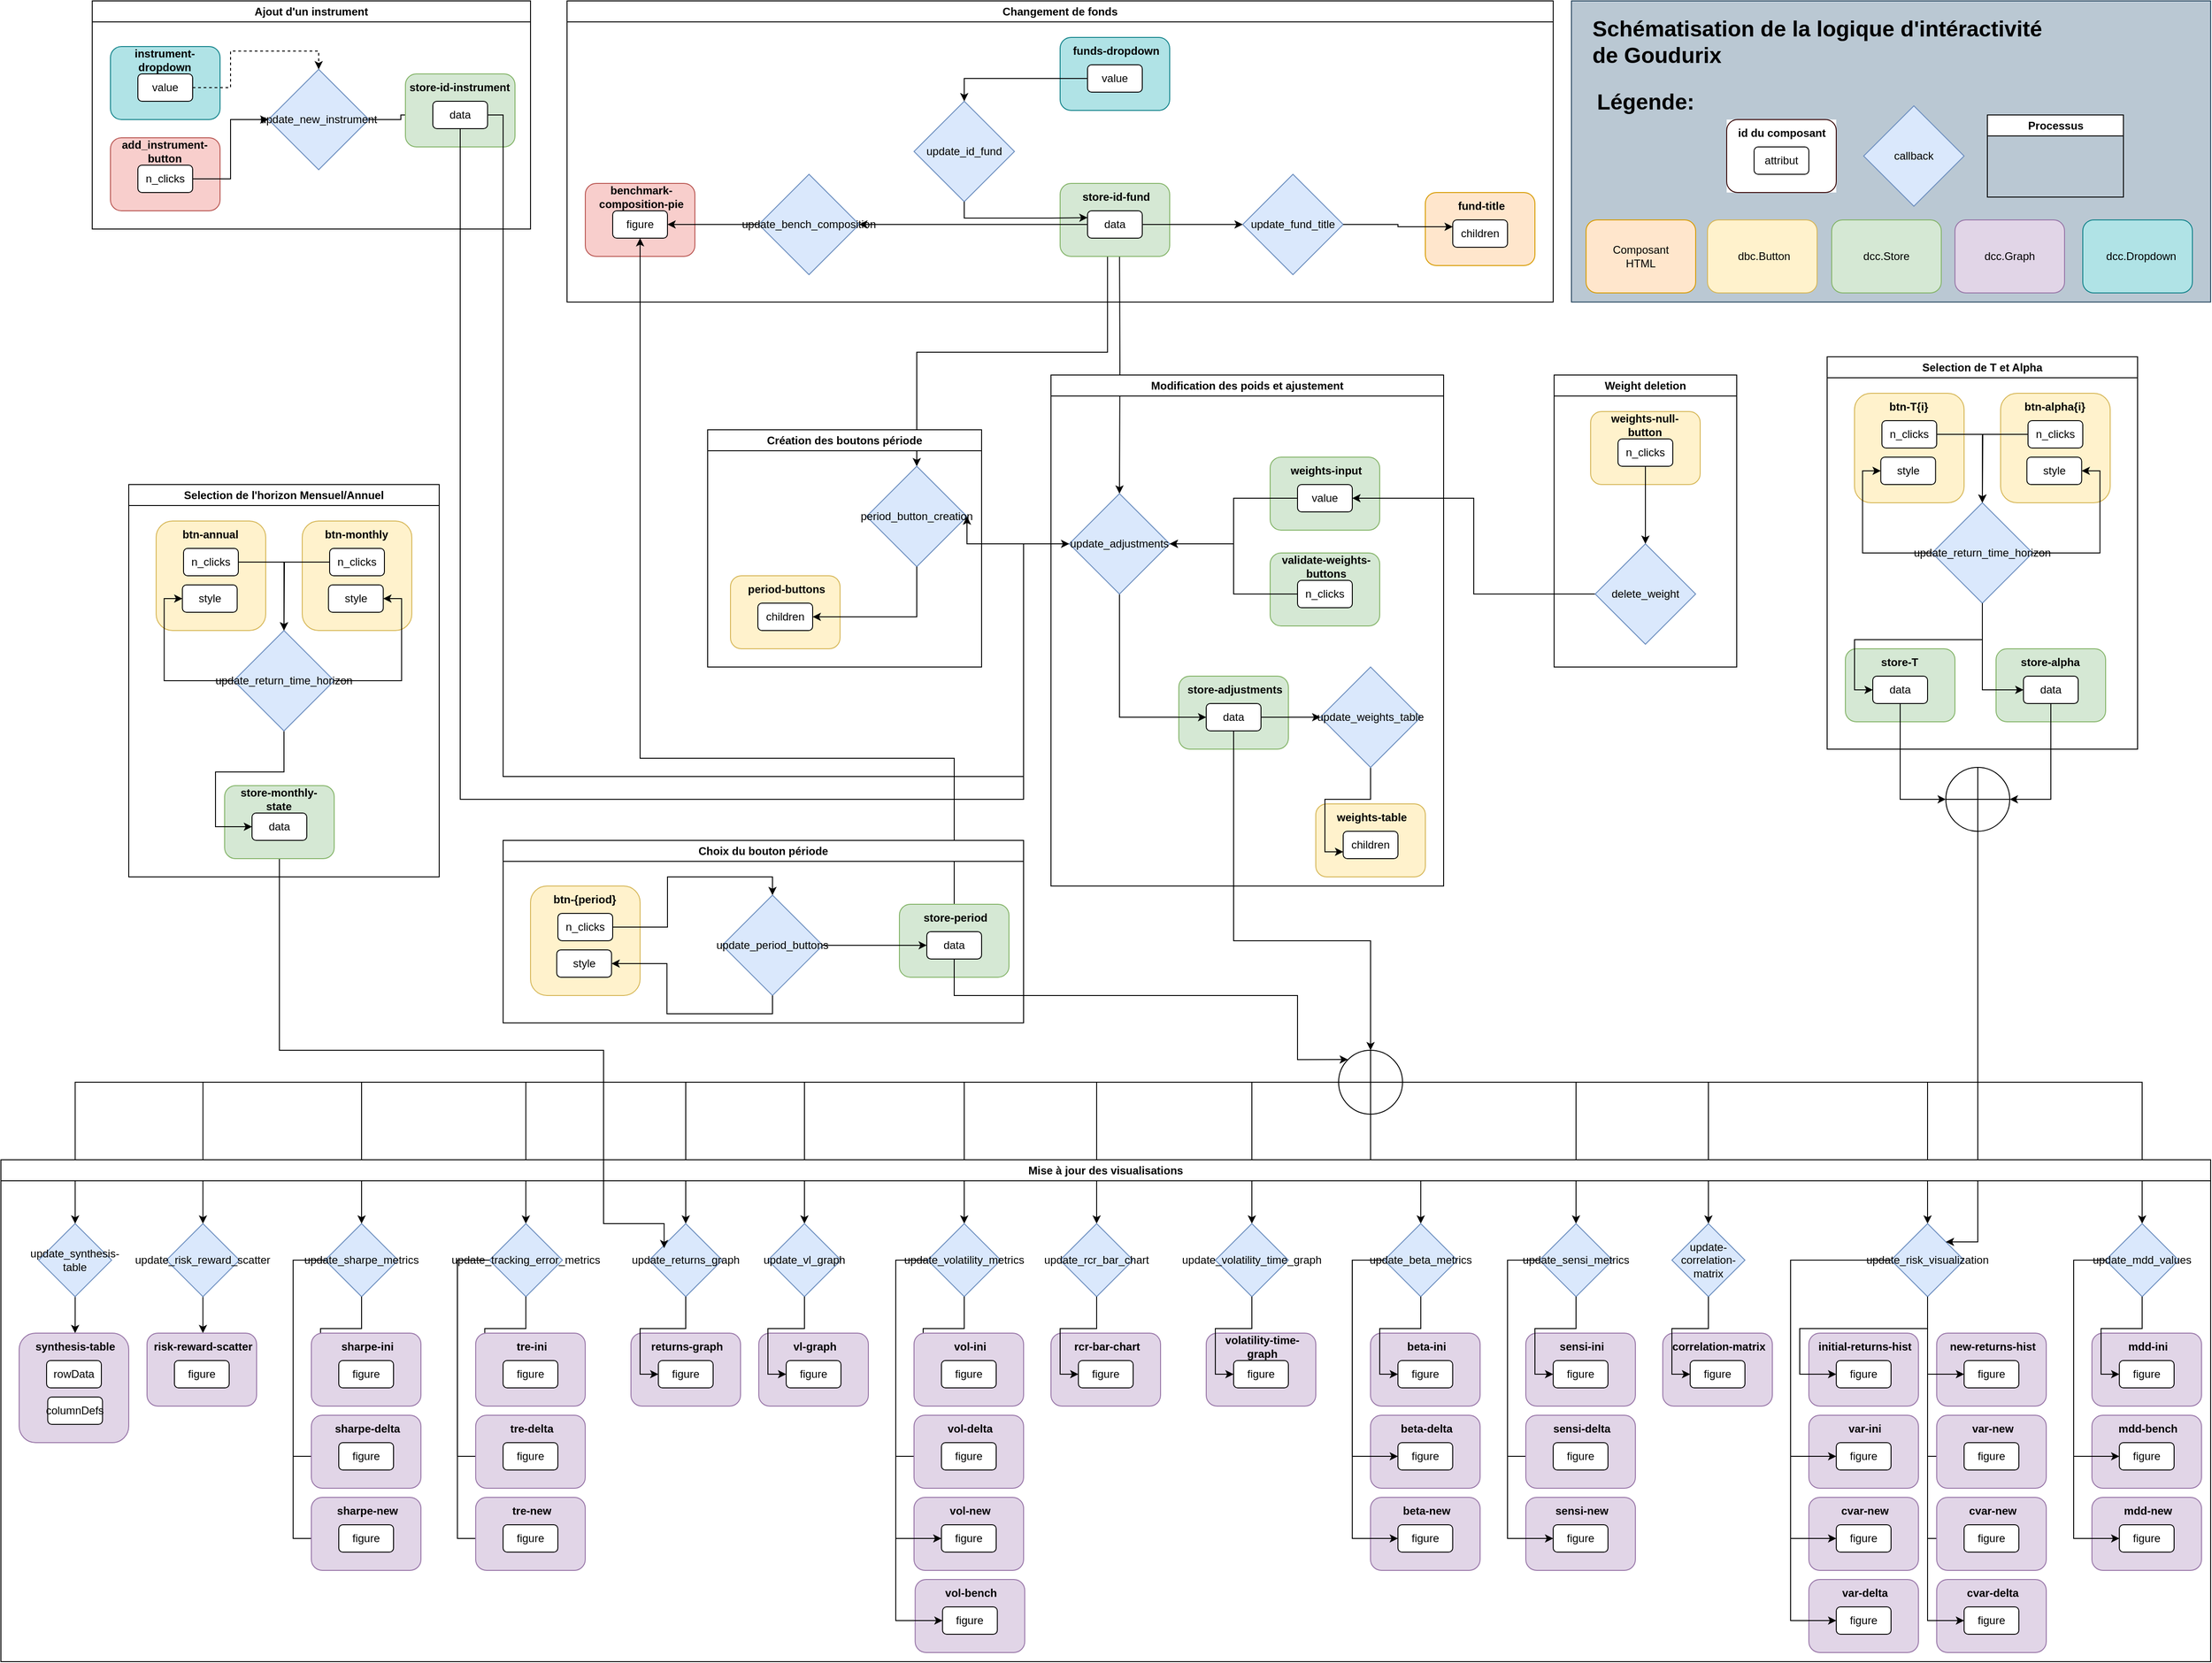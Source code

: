 <mxfile version="28.0.5">
  <diagram name="Page-1" id="CVmTYW8xOtdNSDSt-_Bv">
    <mxGraphModel dx="4381" dy="3286" grid="1" gridSize="10" guides="1" tooltips="1" connect="1" arrows="1" fold="1" page="1" pageScale="1" pageWidth="827" pageHeight="1169" math="0" shadow="0">
      <root>
        <mxCell id="0" />
        <mxCell id="1" parent="0" />
        <mxCell id="ddVlhz2ehr492_PRKj_t-422" value="" style="rounded=0;whiteSpace=wrap;html=1;fillColor=#bac8d3;strokeColor=#23445d;" vertex="1" parent="1">
          <mxGeometry x="1060" y="-250" width="700" height="330" as="geometry" />
        </mxCell>
        <mxCell id="e45VYESXmYml-wPN9w2d-36" style="edgeStyle=orthogonalEdgeStyle;rounded=0;orthogonalLoop=1;jettySize=auto;html=1;exitX=0.365;exitY=0.966;exitDx=0;exitDy=0;exitPerimeter=0;" parent="1" source="e45VYESXmYml-wPN9w2d-11" target="e45VYESXmYml-wPN9w2d-35" edge="1">
          <mxGeometry relative="1" as="geometry" />
        </mxCell>
        <mxCell id="e45VYESXmYml-wPN9w2d-107" style="edgeStyle=orthogonalEdgeStyle;rounded=0;orthogonalLoop=1;jettySize=auto;html=1;entryX=0.5;entryY=0;entryDx=0;entryDy=0;" parent="1" target="e45VYESXmYml-wPN9w2d-102" edge="1">
          <mxGeometry relative="1" as="geometry">
            <mxPoint x="565" y="10" as="sourcePoint" />
          </mxGeometry>
        </mxCell>
        <mxCell id="e45VYESXmYml-wPN9w2d-110" value="" style="group;strokeColor=none;" parent="1" vertex="1" connectable="0">
          <mxGeometry x="630" y="490" width="120" height="120" as="geometry" />
        </mxCell>
        <mxCell id="e45VYESXmYml-wPN9w2d-111" value="&lt;span style=&quot;color: rgba(0, 0, 0, 0); font-family: monospace; font-size: 0px; text-align: start; text-wrap-mode: nowrap;&quot;&gt;%3CmxGraphModel%3E%3Croot%3E%3CmxCell%20id%3D%220%22%2F%3E%3CmxCell%20id%3D%221%22%20parent%3D%220%22%2F%3E%3CmxCell%20id%3D%222%22%20value%3D%22update_id_fund%22%20style%3D%22rhombus%3BwhiteSpace%3Dwrap%3Bhtml%3D1%3B%22%20vertex%3D%221%22%20parent%3D%221%22%3E%3CmxGeometry%20x%3D%22330%22%20y%3D%2260%22%20width%3D%22110%22%20height%3D%22110%22%20as%3D%22geometry%22%2F%3E%3C%2FmxCell%3E%3C%2Froot%3E%3C%2FmxGraphModel%3E&lt;/span&gt;" style="rounded=1;whiteSpace=wrap;html=1;fillColor=#d5e8d4;strokeColor=#82b366;" parent="e45VYESXmYml-wPN9w2d-110" vertex="1">
          <mxGeometry width="120" height="80" as="geometry" />
        </mxCell>
        <mxCell id="e45VYESXmYml-wPN9w2d-112" value="&lt;b&gt;store-adjustments&lt;/b&gt;" style="text;html=1;align=center;verticalAlign=middle;whiteSpace=wrap;rounded=0;" parent="e45VYESXmYml-wPN9w2d-110" vertex="1">
          <mxGeometry x="5" width="112.5" height="30" as="geometry" />
        </mxCell>
        <mxCell id="e45VYESXmYml-wPN9w2d-113" value="data" style="text;html=1;align=center;verticalAlign=middle;whiteSpace=wrap;rounded=1;strokeColor=default;fillColor=default;" parent="e45VYESXmYml-wPN9w2d-110" vertex="1">
          <mxGeometry x="30" y="30" width="60" height="30" as="geometry" />
        </mxCell>
        <mxCell id="e45VYESXmYml-wPN9w2d-114" style="edgeStyle=orthogonalEdgeStyle;rounded=0;orthogonalLoop=1;jettySize=auto;html=1;entryX=0;entryY=0.5;entryDx=0;entryDy=0;" parent="1" source="e45VYESXmYml-wPN9w2d-102" target="e45VYESXmYml-wPN9w2d-113" edge="1">
          <mxGeometry relative="1" as="geometry">
            <Array as="points">
              <mxPoint x="565" y="535" />
            </Array>
          </mxGeometry>
        </mxCell>
        <mxCell id="e45VYESXmYml-wPN9w2d-9" value="" style="rounded=1;whiteSpace=wrap;html=1;fillColor=#d5e8d4;strokeColor=#82b366;" parent="1" vertex="1">
          <mxGeometry x="500" y="-50" width="120" height="80" as="geometry" />
        </mxCell>
        <mxCell id="e45VYESXmYml-wPN9w2d-10" value="&lt;b&gt;store-id-fund&lt;/b&gt;" style="text;html=1;align=center;verticalAlign=middle;whiteSpace=wrap;rounded=0;" parent="1" vertex="1">
          <mxGeometry x="505" y="-50" width="112.5" height="30" as="geometry" />
        </mxCell>
        <mxCell id="e45VYESXmYml-wPN9w2d-11" value="data" style="text;html=1;align=center;verticalAlign=middle;whiteSpace=wrap;rounded=1;strokeColor=default;fillColor=default;" parent="1" vertex="1">
          <mxGeometry x="530" y="-20" width="60" height="30" as="geometry" />
        </mxCell>
        <mxCell id="e45VYESXmYml-wPN9w2d-1" value="update_id_fund" style="rhombus;whiteSpace=wrap;html=1;fillColor=#dae8fc;strokeColor=#6c8ebf;" parent="1" vertex="1">
          <mxGeometry x="340" y="-140" width="110" height="110" as="geometry" />
        </mxCell>
        <mxCell id="e45VYESXmYml-wPN9w2d-13" style="edgeStyle=orthogonalEdgeStyle;rounded=0;orthogonalLoop=1;jettySize=auto;html=1;entryX=0;entryY=0.25;entryDx=0;entryDy=0;exitX=0.5;exitY=1;exitDx=0;exitDy=0;" parent="1" source="e45VYESXmYml-wPN9w2d-1" target="e45VYESXmYml-wPN9w2d-11" edge="1">
          <mxGeometry relative="1" as="geometry">
            <mxPoint x="395" as="targetPoint" />
            <Array as="points">
              <mxPoint x="395" y="-12" />
              <mxPoint x="490" y="-12" />
            </Array>
          </mxGeometry>
        </mxCell>
        <mxCell id="e45VYESXmYml-wPN9w2d-5" value="" style="group;strokeColor=none;" parent="1" vertex="1" connectable="0">
          <mxGeometry x="500" y="-210" width="120" height="120" as="geometry" />
        </mxCell>
        <mxCell id="e45VYESXmYml-wPN9w2d-3" value="" style="rounded=1;whiteSpace=wrap;html=1;fillColor=#b0e3e6;strokeColor=#0e8088;" parent="e45VYESXmYml-wPN9w2d-5" vertex="1">
          <mxGeometry width="120" height="80" as="geometry" />
        </mxCell>
        <mxCell id="e45VYESXmYml-wPN9w2d-4" value="&lt;b&gt;funds-dropdown&lt;/b&gt;" style="text;html=1;align=center;verticalAlign=middle;whiteSpace=wrap;rounded=0;" parent="e45VYESXmYml-wPN9w2d-5" vertex="1">
          <mxGeometry x="5" width="112.5" height="30" as="geometry" />
        </mxCell>
        <mxCell id="e45VYESXmYml-wPN9w2d-6" value="value" style="text;html=1;align=center;verticalAlign=middle;whiteSpace=wrap;rounded=1;strokeColor=default;fillColor=default;" parent="e45VYESXmYml-wPN9w2d-5" vertex="1">
          <mxGeometry x="30" y="30" width="60" height="30" as="geometry" />
        </mxCell>
        <mxCell id="e45VYESXmYml-wPN9w2d-14" value="update_fund_title" style="rhombus;whiteSpace=wrap;html=1;fillColor=#dae8fc;strokeColor=#6c8ebf;" parent="1" vertex="1">
          <mxGeometry x="700" y="-60" width="110" height="110" as="geometry" />
        </mxCell>
        <mxCell id="e45VYESXmYml-wPN9w2d-19" value="&lt;span style=&quot;color: rgba(0, 0, 0, 0); font-family: monospace; font-size: 0px; text-align: start; text-wrap-mode: nowrap;&quot;&gt;%3CmxGraphModel%3E%3Croot%3E%3CmxCell%20id%3D%220%22%2F%3E%3CmxCell%20id%3D%221%22%20parent%3D%220%22%2F%3E%3CmxCell%20id%3D%222%22%20value%3D%22update_id_fund%22%20style%3D%22rhombus%3BwhiteSpace%3Dwrap%3Bhtml%3D1%3B%22%20vertex%3D%221%22%20parent%3D%221%22%3E%3CmxGeometry%20x%3D%22330%22%20y%3D%2260%22%20width%3D%22110%22%20height%3D%22110%22%20as%3D%22geometry%22%2F%3E%3C%2FmxCell%3E%3C%2Froot%3E%3C%2FmxGraphModel%3E&lt;/span&gt;" style="rounded=1;whiteSpace=wrap;html=1;fillColor=#ffe6cc;strokeColor=#d79b00;" parent="1" vertex="1">
          <mxGeometry x="900" y="-40" width="120" height="80" as="geometry" />
        </mxCell>
        <mxCell id="e45VYESXmYml-wPN9w2d-20" value="&lt;b&gt;fund-title&lt;/b&gt;" style="text;html=1;align=center;verticalAlign=middle;whiteSpace=wrap;rounded=0;" parent="1" vertex="1">
          <mxGeometry x="905" y="-40" width="112.5" height="30" as="geometry" />
        </mxCell>
        <mxCell id="e45VYESXmYml-wPN9w2d-21" value="children" style="text;html=1;align=center;verticalAlign=middle;whiteSpace=wrap;rounded=1;strokeColor=default;fillColor=default;" parent="1" vertex="1">
          <mxGeometry x="930" y="-10" width="60" height="30" as="geometry" />
        </mxCell>
        <mxCell id="e45VYESXmYml-wPN9w2d-22" style="edgeStyle=orthogonalEdgeStyle;rounded=0;orthogonalLoop=1;jettySize=auto;html=1;entryX=0;entryY=0.25;entryDx=0;entryDy=0;exitX=1;exitY=0.5;exitDx=0;exitDy=0;" parent="1" source="e45VYESXmYml-wPN9w2d-14" target="e45VYESXmYml-wPN9w2d-21" edge="1">
          <mxGeometry relative="1" as="geometry" />
        </mxCell>
        <mxCell id="e45VYESXmYml-wPN9w2d-23" value="update_bench_composition" style="rhombus;whiteSpace=wrap;html=1;fillColor=#dae8fc;strokeColor=#6c8ebf;" parent="1" vertex="1">
          <mxGeometry x="170" y="-60" width="110" height="110" as="geometry" />
        </mxCell>
        <mxCell id="e45VYESXmYml-wPN9w2d-24" style="edgeStyle=orthogonalEdgeStyle;rounded=0;orthogonalLoop=1;jettySize=auto;html=1;exitX=0;exitY=0.5;exitDx=0;exitDy=0;" parent="1" source="e45VYESXmYml-wPN9w2d-11" target="e45VYESXmYml-wPN9w2d-23" edge="1">
          <mxGeometry relative="1" as="geometry" />
        </mxCell>
        <mxCell id="e45VYESXmYml-wPN9w2d-28" value="" style="rounded=1;whiteSpace=wrap;html=1;fillColor=#f8cecc;strokeColor=#b85450;" parent="1" vertex="1">
          <mxGeometry x="-20" y="-50" width="120" height="80" as="geometry" />
        </mxCell>
        <mxCell id="e45VYESXmYml-wPN9w2d-29" value="&lt;b&gt;benchmark-composition-pie&lt;/b&gt;" style="text;html=1;align=center;verticalAlign=middle;whiteSpace=wrap;rounded=0;" parent="1" vertex="1">
          <mxGeometry x="-15" y="-50" width="112.5" height="30" as="geometry" />
        </mxCell>
        <mxCell id="e45VYESXmYml-wPN9w2d-30" value="figure" style="text;html=1;align=center;verticalAlign=middle;whiteSpace=wrap;rounded=1;strokeColor=default;fillColor=default;" parent="1" vertex="1">
          <mxGeometry x="10" y="-20" width="60" height="30" as="geometry" />
        </mxCell>
        <mxCell id="e45VYESXmYml-wPN9w2d-26" style="edgeStyle=orthogonalEdgeStyle;rounded=0;orthogonalLoop=1;jettySize=auto;html=1;entryX=1;entryY=0.5;entryDx=0;entryDy=0;" parent="1" source="e45VYESXmYml-wPN9w2d-23" target="e45VYESXmYml-wPN9w2d-30" edge="1">
          <mxGeometry relative="1" as="geometry">
            <mxPoint x="225" y="90" as="targetPoint" />
          </mxGeometry>
        </mxCell>
        <mxCell id="e45VYESXmYml-wPN9w2d-34" style="edgeStyle=orthogonalEdgeStyle;rounded=0;orthogonalLoop=1;jettySize=auto;html=1;exitX=1;exitY=0.5;exitDx=0;exitDy=0;entryX=0;entryY=0.5;entryDx=0;entryDy=0;" parent="1" source="e45VYESXmYml-wPN9w2d-11" target="e45VYESXmYml-wPN9w2d-14" edge="1">
          <mxGeometry relative="1" as="geometry" />
        </mxCell>
        <mxCell id="ddVlhz2ehr492_PRKj_t-26" value="Changement de fonds" style="swimlane;whiteSpace=wrap;html=1;fillColor=default;fillStyle=solid;" vertex="1" parent="1">
          <mxGeometry x="-40" y="-250" width="1080" height="330" as="geometry" />
        </mxCell>
        <mxCell id="ddVlhz2ehr492_PRKj_t-49" value="" style="group" vertex="1" connectable="0" parent="1">
          <mxGeometry x="114" y="220" width="300" height="280" as="geometry" />
        </mxCell>
        <mxCell id="e45VYESXmYml-wPN9w2d-35" value="period_button_creation" style="rhombus;whiteSpace=wrap;html=1;fillColor=#dae8fc;strokeColor=#6c8ebf;" parent="ddVlhz2ehr492_PRKj_t-49" vertex="1">
          <mxGeometry x="174" y="40" width="110" height="110" as="geometry" />
        </mxCell>
        <mxCell id="e45VYESXmYml-wPN9w2d-37" value="" style="group;strokeColor=none;" parent="ddVlhz2ehr492_PRKj_t-49" vertex="1" connectable="0">
          <mxGeometry x="25" y="160" width="120" height="120" as="geometry" />
        </mxCell>
        <mxCell id="e45VYESXmYml-wPN9w2d-38" value="&lt;span style=&quot;color: rgba(0, 0, 0, 0); font-family: monospace; font-size: 0px; text-align: start; text-wrap-mode: nowrap;&quot;&gt;%3CmxGraphModel%3E%3Croot%3E%3CmxCell%20id%3D%220%22%2F%3E%3CmxCell%20id%3D%221%22%20parent%3D%220%22%2F%3E%3CmxCell%20id%3D%222%22%20value%3D%22update_id_fund%22%20style%3D%22rhombus%3BwhiteSpace%3Dwrap%3Bhtml%3D1%3B%22%20vertex%3D%221%22%20parent%3D%221%22%3E%3CmxGeometry%20x%3D%22330%22%20y%3D%2260%22%20width%3D%22110%22%20height%3D%22110%22%20as%3D%22geometry%22%2F%3E%3C%2FmxCell%3E%3C%2Froot%3E%3C%2FmxGraphModel%3E&lt;/span&gt;" style="rounded=1;whiteSpace=wrap;html=1;fillColor=#fff2cc;strokeColor=#d6b656;" parent="e45VYESXmYml-wPN9w2d-37" vertex="1">
          <mxGeometry width="120" height="80" as="geometry" />
        </mxCell>
        <mxCell id="e45VYESXmYml-wPN9w2d-39" value="&lt;b&gt;period-buttons&lt;/b&gt;" style="text;html=1;align=center;verticalAlign=middle;whiteSpace=wrap;rounded=0;" parent="e45VYESXmYml-wPN9w2d-37" vertex="1">
          <mxGeometry x="5" width="112.5" height="30" as="geometry" />
        </mxCell>
        <mxCell id="e45VYESXmYml-wPN9w2d-40" value="children" style="text;html=1;align=center;verticalAlign=middle;whiteSpace=wrap;rounded=1;strokeColor=default;fillColor=default;" parent="e45VYESXmYml-wPN9w2d-37" vertex="1">
          <mxGeometry x="30" y="30" width="60" height="30" as="geometry" />
        </mxCell>
        <mxCell id="e45VYESXmYml-wPN9w2d-41" style="edgeStyle=orthogonalEdgeStyle;rounded=0;orthogonalLoop=1;jettySize=auto;html=1;exitX=0.5;exitY=1;exitDx=0;exitDy=0;entryX=1;entryY=0.5;entryDx=0;entryDy=0;" parent="ddVlhz2ehr492_PRKj_t-49" source="e45VYESXmYml-wPN9w2d-35" target="e45VYESXmYml-wPN9w2d-40" edge="1">
          <mxGeometry relative="1" as="geometry" />
        </mxCell>
        <mxCell id="ddVlhz2ehr492_PRKj_t-48" value="Création des boutons période" style="swimlane;whiteSpace=wrap;html=1;" vertex="1" parent="ddVlhz2ehr492_PRKj_t-49">
          <mxGeometry width="300" height="260" as="geometry" />
        </mxCell>
        <mxCell id="ddVlhz2ehr492_PRKj_t-2" value="" style="group;strokeColor=none;" vertex="1" connectable="0" parent="1">
          <mxGeometry x="730" y="250" width="120" height="120" as="geometry" />
        </mxCell>
        <mxCell id="ddVlhz2ehr492_PRKj_t-3" value="" style="rounded=1;whiteSpace=wrap;html=1;fillColor=#d5e8d4;strokeColor=#82b366;" vertex="1" parent="ddVlhz2ehr492_PRKj_t-2">
          <mxGeometry width="120" height="80" as="geometry" />
        </mxCell>
        <mxCell id="ddVlhz2ehr492_PRKj_t-4" value="&lt;b&gt;weights-input&lt;/b&gt;" style="text;html=1;align=center;verticalAlign=middle;whiteSpace=wrap;rounded=0;" vertex="1" parent="ddVlhz2ehr492_PRKj_t-2">
          <mxGeometry x="5" width="112.5" height="30" as="geometry" />
        </mxCell>
        <mxCell id="ddVlhz2ehr492_PRKj_t-5" value="value" style="text;html=1;align=center;verticalAlign=middle;whiteSpace=wrap;rounded=1;strokeColor=default;fillColor=default;" vertex="1" parent="ddVlhz2ehr492_PRKj_t-2">
          <mxGeometry x="30" y="30" width="60" height="30" as="geometry" />
        </mxCell>
        <mxCell id="ddVlhz2ehr492_PRKj_t-14" value="Modification des poids et ajustement" style="swimlane;whiteSpace=wrap;html=1;" vertex="1" parent="1">
          <mxGeometry x="490" y="160" width="430" height="560" as="geometry" />
        </mxCell>
        <mxCell id="e45VYESXmYml-wPN9w2d-115" value="" style="group;strokeColor=none;" parent="ddVlhz2ehr492_PRKj_t-14" vertex="1" connectable="0">
          <mxGeometry x="240" y="195" width="120" height="120" as="geometry" />
        </mxCell>
        <mxCell id="e45VYESXmYml-wPN9w2d-116" value="" style="rounded=1;whiteSpace=wrap;html=1;fillColor=#d5e8d4;strokeColor=#82b366;" parent="e45VYESXmYml-wPN9w2d-115" vertex="1">
          <mxGeometry width="120" height="80" as="geometry" />
        </mxCell>
        <mxCell id="e45VYESXmYml-wPN9w2d-117" value="&lt;b&gt;validate-weights-buttons&lt;/b&gt;" style="text;html=1;align=center;verticalAlign=middle;whiteSpace=wrap;rounded=0;" parent="e45VYESXmYml-wPN9w2d-115" vertex="1">
          <mxGeometry x="5" width="112.5" height="30" as="geometry" />
        </mxCell>
        <mxCell id="e45VYESXmYml-wPN9w2d-118" value="n_clicks" style="text;html=1;align=center;verticalAlign=middle;whiteSpace=wrap;rounded=1;strokeColor=default;fillColor=default;" parent="e45VYESXmYml-wPN9w2d-115" vertex="1">
          <mxGeometry x="30" y="30" width="60" height="30" as="geometry" />
        </mxCell>
        <mxCell id="e45VYESXmYml-wPN9w2d-102" value="update_adjustments" style="rhombus;whiteSpace=wrap;html=1;fillColor=#dae8fc;strokeColor=#6c8ebf;" parent="ddVlhz2ehr492_PRKj_t-14" vertex="1">
          <mxGeometry x="20" y="130" width="110" height="110" as="geometry" />
        </mxCell>
        <mxCell id="ddVlhz2ehr492_PRKj_t-55" style="edgeStyle=orthogonalEdgeStyle;rounded=0;orthogonalLoop=1;jettySize=auto;html=1;exitX=0;exitY=0.5;exitDx=0;exitDy=0;entryX=1;entryY=0.5;entryDx=0;entryDy=0;" edge="1" parent="ddVlhz2ehr492_PRKj_t-14" source="e45VYESXmYml-wPN9w2d-118" target="e45VYESXmYml-wPN9w2d-102">
          <mxGeometry relative="1" as="geometry" />
        </mxCell>
        <mxCell id="e45VYESXmYml-wPN9w2d-97" value="" style="group;strokeColor=none;" parent="ddVlhz2ehr492_PRKj_t-14" vertex="1" connectable="0">
          <mxGeometry x="320" y="360" width="120" height="190" as="geometry" />
        </mxCell>
        <mxCell id="e45VYESXmYml-wPN9w2d-98" value="&lt;span style=&quot;color: rgba(0, 0, 0, 0); font-family: monospace; font-size: 0px; text-align: start; text-wrap-mode: nowrap;&quot;&gt;%3CmxGraphModel%3E%3Croot%3E%3CmxCell%20id%3D%220%22%2F%3E%3CmxCell%20id%3D%221%22%20parent%3D%220%22%2F%3E%3CmxCell%20id%3D%222%22%20value%3D%22update_id_fund%22%20style%3D%22rhombus%3BwhiteSpace%3Dwrap%3Bhtml%3D1%3B%22%20vertex%3D%221%22%20parent%3D%221%22%3E%3CmxGeometry%20x%3D%22330%22%20y%3D%2260%22%20width%3D%22110%22%20height%3D%22110%22%20as%3D%22geometry%22%2F%3E%3C%2FmxCell%3E%3C%2Froot%3E%3C%2FmxGraphModel%3E&lt;/span&gt;" style="rounded=1;whiteSpace=wrap;html=1;fillColor=#fff2cc;strokeColor=#d6b656;" parent="e45VYESXmYml-wPN9w2d-97" vertex="1">
          <mxGeometry x="-30" y="110" width="120" height="80" as="geometry" />
        </mxCell>
        <mxCell id="e45VYESXmYml-wPN9w2d-99" value="&lt;b&gt;weights-table&lt;/b&gt;" style="text;html=1;align=center;verticalAlign=middle;whiteSpace=wrap;rounded=0;" parent="e45VYESXmYml-wPN9w2d-97" vertex="1">
          <mxGeometry x="-25" y="110" width="112.5" height="30" as="geometry" />
        </mxCell>
        <mxCell id="e45VYESXmYml-wPN9w2d-100" value="children" style="text;html=1;align=center;verticalAlign=middle;whiteSpace=wrap;rounded=1;strokeColor=default;fillColor=default;" parent="e45VYESXmYml-wPN9w2d-97" vertex="1">
          <mxGeometry y="140" width="60" height="30" as="geometry" />
        </mxCell>
        <mxCell id="e45VYESXmYml-wPN9w2d-101" style="edgeStyle=orthogonalEdgeStyle;rounded=0;orthogonalLoop=1;jettySize=auto;html=1;entryX=0;entryY=0.75;entryDx=0;entryDy=0;" parent="e45VYESXmYml-wPN9w2d-97" source="e45VYESXmYml-wPN9w2d-96" target="e45VYESXmYml-wPN9w2d-100" edge="1">
          <mxGeometry relative="1" as="geometry" />
        </mxCell>
        <mxCell id="e45VYESXmYml-wPN9w2d-96" value="update_weights_table" style="rhombus;whiteSpace=wrap;html=1;fillColor=#dae8fc;strokeColor=#6c8ebf;" parent="e45VYESXmYml-wPN9w2d-97" vertex="1">
          <mxGeometry x="-25" y="-40" width="110" height="110" as="geometry" />
        </mxCell>
        <mxCell id="ddVlhz2ehr492_PRKj_t-53" style="edgeStyle=orthogonalEdgeStyle;rounded=0;orthogonalLoop=1;jettySize=auto;html=1;" edge="1" parent="1" source="ddVlhz2ehr492_PRKj_t-5" target="e45VYESXmYml-wPN9w2d-102">
          <mxGeometry relative="1" as="geometry" />
        </mxCell>
        <mxCell id="ddVlhz2ehr492_PRKj_t-56" style="edgeStyle=orthogonalEdgeStyle;rounded=0;orthogonalLoop=1;jettySize=auto;html=1;entryX=0;entryY=0.5;entryDx=0;entryDy=0;" edge="1" parent="1" source="e45VYESXmYml-wPN9w2d-113" target="e45VYESXmYml-wPN9w2d-96">
          <mxGeometry relative="1" as="geometry" />
        </mxCell>
        <mxCell id="ddVlhz2ehr492_PRKj_t-58" style="edgeStyle=orthogonalEdgeStyle;rounded=0;orthogonalLoop=1;jettySize=auto;html=1;entryX=0.5;entryY=1;entryDx=0;entryDy=0;" edge="1" parent="1" source="ddVlhz2ehr492_PRKj_t-33" target="e45VYESXmYml-wPN9w2d-30">
          <mxGeometry relative="1" as="geometry">
            <Array as="points">
              <mxPoint x="384" y="580" />
              <mxPoint x="40" y="580" />
            </Array>
          </mxGeometry>
        </mxCell>
        <mxCell id="ddVlhz2ehr492_PRKj_t-85" style="edgeStyle=orthogonalEdgeStyle;rounded=0;orthogonalLoop=1;jettySize=auto;html=1;entryX=0.5;entryY=0;entryDx=0;entryDy=0;" edge="1" parent="1" source="ddVlhz2ehr492_PRKj_t-84" target="ddVlhz2ehr492_PRKj_t-77">
          <mxGeometry relative="1" as="geometry" />
        </mxCell>
        <mxCell id="ddVlhz2ehr492_PRKj_t-84" value="update_synthesis-table" style="rhombus;whiteSpace=wrap;html=1;fillColor=#dae8fc;strokeColor=#6c8ebf;" vertex="1" parent="1">
          <mxGeometry x="-618.75" y="1090" width="80" height="80" as="geometry" />
        </mxCell>
        <mxCell id="ddVlhz2ehr492_PRKj_t-91" style="edgeStyle=orthogonalEdgeStyle;rounded=0;orthogonalLoop=1;jettySize=auto;html=1;entryX=0.5;entryY=0;entryDx=0;entryDy=0;" edge="1" parent="1" source="ddVlhz2ehr492_PRKj_t-92" target="ddVlhz2ehr492_PRKj_t-88">
          <mxGeometry relative="1" as="geometry" />
        </mxCell>
        <mxCell id="ddVlhz2ehr492_PRKj_t-92" value="update_risk_reward_scatter" style="rhombus;whiteSpace=wrap;html=1;fillColor=#dae8fc;strokeColor=#6c8ebf;" vertex="1" parent="1">
          <mxGeometry x="-478.75" y="1090" width="80" height="80" as="geometry" />
        </mxCell>
        <mxCell id="ddVlhz2ehr492_PRKj_t-93" value="update_sharpe_metrics" style="rhombus;whiteSpace=wrap;html=1;fillColor=#dae8fc;strokeColor=#6c8ebf;" vertex="1" parent="1">
          <mxGeometry x="-305" y="1090" width="80" height="80" as="geometry" />
        </mxCell>
        <mxCell id="ddVlhz2ehr492_PRKj_t-338" style="edgeStyle=orthogonalEdgeStyle;rounded=0;orthogonalLoop=1;jettySize=auto;html=1;" edge="1" parent="1" source="ddVlhz2ehr492_PRKj_t-97" target="ddVlhz2ehr492_PRKj_t-84">
          <mxGeometry relative="1" as="geometry" />
        </mxCell>
        <mxCell id="ddVlhz2ehr492_PRKj_t-339" style="edgeStyle=orthogonalEdgeStyle;rounded=0;orthogonalLoop=1;jettySize=auto;html=1;entryX=0.5;entryY=0;entryDx=0;entryDy=0;" edge="1" parent="1" source="ddVlhz2ehr492_PRKj_t-97" target="ddVlhz2ehr492_PRKj_t-92">
          <mxGeometry relative="1" as="geometry" />
        </mxCell>
        <mxCell id="ddVlhz2ehr492_PRKj_t-340" style="edgeStyle=orthogonalEdgeStyle;rounded=0;orthogonalLoop=1;jettySize=auto;html=1;entryX=0.5;entryY=0;entryDx=0;entryDy=0;" edge="1" parent="1" source="ddVlhz2ehr492_PRKj_t-97" target="ddVlhz2ehr492_PRKj_t-93">
          <mxGeometry relative="1" as="geometry" />
        </mxCell>
        <mxCell id="ddVlhz2ehr492_PRKj_t-341" style="edgeStyle=orthogonalEdgeStyle;rounded=0;orthogonalLoop=1;jettySize=auto;html=1;" edge="1" parent="1" source="ddVlhz2ehr492_PRKj_t-97" target="ddVlhz2ehr492_PRKj_t-119">
          <mxGeometry relative="1" as="geometry" />
        </mxCell>
        <mxCell id="ddVlhz2ehr492_PRKj_t-342" style="edgeStyle=orthogonalEdgeStyle;rounded=0;orthogonalLoop=1;jettySize=auto;html=1;entryX=0.5;entryY=0;entryDx=0;entryDy=0;" edge="1" parent="1" source="ddVlhz2ehr492_PRKj_t-97" target="ddVlhz2ehr492_PRKj_t-136">
          <mxGeometry relative="1" as="geometry" />
        </mxCell>
        <mxCell id="ddVlhz2ehr492_PRKj_t-343" style="edgeStyle=orthogonalEdgeStyle;rounded=0;orthogonalLoop=1;jettySize=auto;html=1;" edge="1" parent="1" source="ddVlhz2ehr492_PRKj_t-97" target="ddVlhz2ehr492_PRKj_t-137">
          <mxGeometry relative="1" as="geometry" />
        </mxCell>
        <mxCell id="ddVlhz2ehr492_PRKj_t-344" style="edgeStyle=orthogonalEdgeStyle;rounded=0;orthogonalLoop=1;jettySize=auto;html=1;entryX=0.5;entryY=0;entryDx=0;entryDy=0;" edge="1" parent="1" source="ddVlhz2ehr492_PRKj_t-97" target="ddVlhz2ehr492_PRKj_t-150">
          <mxGeometry relative="1" as="geometry" />
        </mxCell>
        <mxCell id="ddVlhz2ehr492_PRKj_t-345" style="edgeStyle=orthogonalEdgeStyle;rounded=0;orthogonalLoop=1;jettySize=auto;html=1;entryX=0.5;entryY=0;entryDx=0;entryDy=0;" edge="1" parent="1" source="ddVlhz2ehr492_PRKj_t-97" target="ddVlhz2ehr492_PRKj_t-174">
          <mxGeometry relative="1" as="geometry" />
        </mxCell>
        <mxCell id="ddVlhz2ehr492_PRKj_t-346" style="edgeStyle=orthogonalEdgeStyle;rounded=0;orthogonalLoop=1;jettySize=auto;html=1;entryX=0.5;entryY=0;entryDx=0;entryDy=0;" edge="1" parent="1" source="ddVlhz2ehr492_PRKj_t-97" target="ddVlhz2ehr492_PRKj_t-182">
          <mxGeometry relative="1" as="geometry" />
        </mxCell>
        <mxCell id="ddVlhz2ehr492_PRKj_t-347" style="edgeStyle=orthogonalEdgeStyle;rounded=0;orthogonalLoop=1;jettySize=auto;html=1;entryX=0.5;entryY=0;entryDx=0;entryDy=0;" edge="1" parent="1" source="ddVlhz2ehr492_PRKj_t-97" target="ddVlhz2ehr492_PRKj_t-208">
          <mxGeometry relative="1" as="geometry" />
        </mxCell>
        <mxCell id="ddVlhz2ehr492_PRKj_t-348" style="edgeStyle=orthogonalEdgeStyle;rounded=0;orthogonalLoop=1;jettySize=auto;html=1;entryX=0.5;entryY=0;entryDx=0;entryDy=0;" edge="1" parent="1" source="ddVlhz2ehr492_PRKj_t-97" target="ddVlhz2ehr492_PRKj_t-224">
          <mxGeometry relative="1" as="geometry" />
        </mxCell>
        <mxCell id="ddVlhz2ehr492_PRKj_t-349" style="edgeStyle=orthogonalEdgeStyle;rounded=0;orthogonalLoop=1;jettySize=auto;html=1;entryX=0.5;entryY=0;entryDx=0;entryDy=0;" edge="1" parent="1" source="ddVlhz2ehr492_PRKj_t-97" target="ddVlhz2ehr492_PRKj_t-241">
          <mxGeometry relative="1" as="geometry" />
        </mxCell>
        <mxCell id="ddVlhz2ehr492_PRKj_t-350" style="edgeStyle=orthogonalEdgeStyle;rounded=0;orthogonalLoop=1;jettySize=auto;html=1;entryX=0.5;entryY=0;entryDx=0;entryDy=0;" edge="1" parent="1" source="ddVlhz2ehr492_PRKj_t-97" target="ddVlhz2ehr492_PRKj_t-246">
          <mxGeometry relative="1" as="geometry" />
        </mxCell>
        <mxCell id="ddVlhz2ehr492_PRKj_t-351" style="edgeStyle=orthogonalEdgeStyle;rounded=0;orthogonalLoop=1;jettySize=auto;html=1;entryX=0.5;entryY=0;entryDx=0;entryDy=0;" edge="1" parent="1" source="ddVlhz2ehr492_PRKj_t-97" target="ddVlhz2ehr492_PRKj_t-294">
          <mxGeometry relative="1" as="geometry" />
        </mxCell>
        <mxCell id="ddVlhz2ehr492_PRKj_t-97" value="" style="verticalLabelPosition=bottom;verticalAlign=top;html=1;shape=mxgraph.flowchart.summing_function;" vertex="1" parent="1">
          <mxGeometry x="805" y="900" width="70" height="70" as="geometry" />
        </mxCell>
        <mxCell id="ddVlhz2ehr492_PRKj_t-98" style="edgeStyle=orthogonalEdgeStyle;rounded=0;orthogonalLoop=1;jettySize=auto;html=1;exitX=0.5;exitY=1;exitDx=0;exitDy=0;entryX=0.5;entryY=0;entryDx=0;entryDy=0;entryPerimeter=0;" edge="1" parent="1" source="e45VYESXmYml-wPN9w2d-113" target="ddVlhz2ehr492_PRKj_t-97">
          <mxGeometry relative="1" as="geometry">
            <Array as="points">
              <mxPoint x="690" y="780" />
              <mxPoint x="840" y="780" />
            </Array>
          </mxGeometry>
        </mxCell>
        <mxCell id="ddVlhz2ehr492_PRKj_t-116" style="edgeStyle=orthogonalEdgeStyle;rounded=0;orthogonalLoop=1;jettySize=auto;html=1;entryX=0;entryY=0.5;entryDx=0;entryDy=0;" edge="1" parent="1" source="ddVlhz2ehr492_PRKj_t-93" target="ddVlhz2ehr492_PRKj_t-110">
          <mxGeometry relative="1" as="geometry">
            <Array as="points">
              <mxPoint x="-340" y="1130" />
              <mxPoint x="-340" y="1345" />
            </Array>
          </mxGeometry>
        </mxCell>
        <mxCell id="ddVlhz2ehr492_PRKj_t-117" style="edgeStyle=orthogonalEdgeStyle;rounded=0;orthogonalLoop=1;jettySize=auto;html=1;entryX=0;entryY=0.5;entryDx=0;entryDy=0;" edge="1" parent="1" source="ddVlhz2ehr492_PRKj_t-93" target="ddVlhz2ehr492_PRKj_t-114">
          <mxGeometry relative="1" as="geometry">
            <Array as="points">
              <mxPoint x="-340" y="1130" />
              <mxPoint x="-340" y="1435" />
            </Array>
          </mxGeometry>
        </mxCell>
        <mxCell id="ddVlhz2ehr492_PRKj_t-118" style="edgeStyle=orthogonalEdgeStyle;rounded=0;orthogonalLoop=1;jettySize=auto;html=1;entryX=0;entryY=0.5;entryDx=0;entryDy=0;" edge="1" parent="1" source="ddVlhz2ehr492_PRKj_t-93" target="ddVlhz2ehr492_PRKj_t-106">
          <mxGeometry relative="1" as="geometry" />
        </mxCell>
        <mxCell id="ddVlhz2ehr492_PRKj_t-119" value="update_tracking_error_metrics" style="rhombus;whiteSpace=wrap;html=1;fillColor=#dae8fc;strokeColor=#6c8ebf;" vertex="1" parent="1">
          <mxGeometry x="-125.06" y="1090" width="80" height="80" as="geometry" />
        </mxCell>
        <mxCell id="ddVlhz2ehr492_PRKj_t-132" style="edgeStyle=orthogonalEdgeStyle;rounded=0;orthogonalLoop=1;jettySize=auto;html=1;entryX=0;entryY=0.5;entryDx=0;entryDy=0;" edge="1" parent="1" source="ddVlhz2ehr492_PRKj_t-119" target="ddVlhz2ehr492_PRKj_t-127">
          <mxGeometry relative="1" as="geometry">
            <Array as="points">
              <mxPoint x="-160.06" y="1130" />
              <mxPoint x="-160.06" y="1345" />
            </Array>
          </mxGeometry>
        </mxCell>
        <mxCell id="ddVlhz2ehr492_PRKj_t-133" style="edgeStyle=orthogonalEdgeStyle;rounded=0;orthogonalLoop=1;jettySize=auto;html=1;entryX=0;entryY=0.5;entryDx=0;entryDy=0;" edge="1" parent="1" source="ddVlhz2ehr492_PRKj_t-119" target="ddVlhz2ehr492_PRKj_t-131">
          <mxGeometry relative="1" as="geometry">
            <Array as="points">
              <mxPoint x="-160.06" y="1130" />
              <mxPoint x="-160.06" y="1435" />
            </Array>
          </mxGeometry>
        </mxCell>
        <mxCell id="ddVlhz2ehr492_PRKj_t-134" style="edgeStyle=orthogonalEdgeStyle;rounded=0;orthogonalLoop=1;jettySize=auto;html=1;entryX=0;entryY=0.5;entryDx=0;entryDy=0;" edge="1" parent="1" source="ddVlhz2ehr492_PRKj_t-119" target="ddVlhz2ehr492_PRKj_t-123">
          <mxGeometry relative="1" as="geometry" />
        </mxCell>
        <mxCell id="ddVlhz2ehr492_PRKj_t-136" value="update_returns_graph" style="rhombus;whiteSpace=wrap;html=1;fillColor=#dae8fc;strokeColor=#6c8ebf;" vertex="1" parent="1">
          <mxGeometry x="50" y="1090" width="80" height="80" as="geometry" />
        </mxCell>
        <mxCell id="ddVlhz2ehr492_PRKj_t-137" value="update_vl_graph" style="rhombus;whiteSpace=wrap;html=1;fillColor=#dae8fc;strokeColor=#6c8ebf;" vertex="1" parent="1">
          <mxGeometry x="180" y="1090" width="80" height="80" as="geometry" />
        </mxCell>
        <mxCell id="ddVlhz2ehr492_PRKj_t-140" value="" style="group;strokeColor=none;" vertex="1" connectable="0" parent="1">
          <mxGeometry x="30" y="1210" width="120" height="120" as="geometry" />
        </mxCell>
        <mxCell id="ddVlhz2ehr492_PRKj_t-141" value="" style="rounded=1;whiteSpace=wrap;html=1;fillColor=#e1d5e7;strokeColor=#9673a6;" vertex="1" parent="ddVlhz2ehr492_PRKj_t-140">
          <mxGeometry width="120" height="80" as="geometry" />
        </mxCell>
        <mxCell id="ddVlhz2ehr492_PRKj_t-142" value="&lt;b&gt;returns-graph&lt;/b&gt;" style="text;html=1;align=center;verticalAlign=middle;whiteSpace=wrap;rounded=0;" vertex="1" parent="ddVlhz2ehr492_PRKj_t-140">
          <mxGeometry x="5" width="112.5" height="30" as="geometry" />
        </mxCell>
        <mxCell id="ddVlhz2ehr492_PRKj_t-143" value="figure" style="text;html=1;align=center;verticalAlign=middle;whiteSpace=wrap;rounded=1;strokeColor=default;fillColor=default;" vertex="1" parent="ddVlhz2ehr492_PRKj_t-140">
          <mxGeometry x="30" y="30" width="60" height="30" as="geometry" />
        </mxCell>
        <mxCell id="ddVlhz2ehr492_PRKj_t-144" value="" style="group;strokeColor=none;" vertex="1" connectable="0" parent="1">
          <mxGeometry x="170" y="1210" width="120" height="120" as="geometry" />
        </mxCell>
        <mxCell id="ddVlhz2ehr492_PRKj_t-145" value="" style="rounded=1;whiteSpace=wrap;html=1;fillColor=#e1d5e7;strokeColor=#9673a6;" vertex="1" parent="ddVlhz2ehr492_PRKj_t-144">
          <mxGeometry width="120" height="80" as="geometry" />
        </mxCell>
        <mxCell id="ddVlhz2ehr492_PRKj_t-146" value="&lt;b&gt;vl-graph&lt;/b&gt;" style="text;html=1;align=center;verticalAlign=middle;whiteSpace=wrap;rounded=0;" vertex="1" parent="ddVlhz2ehr492_PRKj_t-144">
          <mxGeometry x="5" width="112.5" height="30" as="geometry" />
        </mxCell>
        <mxCell id="ddVlhz2ehr492_PRKj_t-147" value="figure" style="text;html=1;align=center;verticalAlign=middle;whiteSpace=wrap;rounded=1;strokeColor=default;fillColor=default;" vertex="1" parent="ddVlhz2ehr492_PRKj_t-144">
          <mxGeometry x="30" y="30" width="60" height="30" as="geometry" />
        </mxCell>
        <mxCell id="ddVlhz2ehr492_PRKj_t-149" style="edgeStyle=orthogonalEdgeStyle;rounded=0;orthogonalLoop=1;jettySize=auto;html=1;entryX=0;entryY=0.5;entryDx=0;entryDy=0;" edge="1" parent="1" source="ddVlhz2ehr492_PRKj_t-136" target="ddVlhz2ehr492_PRKj_t-143">
          <mxGeometry relative="1" as="geometry" />
        </mxCell>
        <mxCell id="ddVlhz2ehr492_PRKj_t-148" style="edgeStyle=orthogonalEdgeStyle;rounded=0;orthogonalLoop=1;jettySize=auto;html=1;entryX=0;entryY=0.5;entryDx=0;entryDy=0;" edge="1" parent="1" source="ddVlhz2ehr492_PRKj_t-137" target="ddVlhz2ehr492_PRKj_t-147">
          <mxGeometry relative="1" as="geometry" />
        </mxCell>
        <mxCell id="ddVlhz2ehr492_PRKj_t-150" value="update_volatility_metrics" style="rhombus;whiteSpace=wrap;html=1;fillColor=#dae8fc;strokeColor=#6c8ebf;" vertex="1" parent="1">
          <mxGeometry x="355" y="1090" width="80" height="80" as="geometry" />
        </mxCell>
        <mxCell id="ddVlhz2ehr492_PRKj_t-159" value="" style="rounded=1;whiteSpace=wrap;html=1;fillColor=#e1d5e7;strokeColor=#9673a6;" vertex="1" parent="1">
          <mxGeometry x="340" y="1390" width="120" height="80" as="geometry" />
        </mxCell>
        <mxCell id="ddVlhz2ehr492_PRKj_t-160" value="&lt;b&gt;vol-new&lt;/b&gt;" style="text;html=1;align=center;verticalAlign=middle;whiteSpace=wrap;rounded=0;" vertex="1" parent="1">
          <mxGeometry x="345" y="1390" width="112.5" height="30" as="geometry" />
        </mxCell>
        <mxCell id="ddVlhz2ehr492_PRKj_t-161" value="figure" style="text;html=1;align=center;verticalAlign=middle;whiteSpace=wrap;rounded=1;strokeColor=default;fillColor=default;" vertex="1" parent="1">
          <mxGeometry x="370" y="1420" width="60" height="30" as="geometry" />
        </mxCell>
        <mxCell id="ddVlhz2ehr492_PRKj_t-162" style="edgeStyle=orthogonalEdgeStyle;rounded=0;orthogonalLoop=1;jettySize=auto;html=1;entryX=0;entryY=0.5;entryDx=0;entryDy=0;" edge="1" parent="1" source="ddVlhz2ehr492_PRKj_t-150" target="ddVlhz2ehr492_PRKj_t-158">
          <mxGeometry relative="1" as="geometry">
            <Array as="points">
              <mxPoint x="320" y="1130" />
              <mxPoint x="320" y="1345" />
            </Array>
          </mxGeometry>
        </mxCell>
        <mxCell id="ddVlhz2ehr492_PRKj_t-163" style="edgeStyle=orthogonalEdgeStyle;rounded=0;orthogonalLoop=1;jettySize=auto;html=1;entryX=0;entryY=0.5;entryDx=0;entryDy=0;" edge="1" parent="1" source="ddVlhz2ehr492_PRKj_t-150" target="ddVlhz2ehr492_PRKj_t-161">
          <mxGeometry relative="1" as="geometry">
            <Array as="points">
              <mxPoint x="320" y="1130" />
              <mxPoint x="320" y="1435" />
            </Array>
          </mxGeometry>
        </mxCell>
        <mxCell id="ddVlhz2ehr492_PRKj_t-164" style="edgeStyle=orthogonalEdgeStyle;rounded=0;orthogonalLoop=1;jettySize=auto;html=1;entryX=0;entryY=0.5;entryDx=0;entryDy=0;" edge="1" parent="1" source="ddVlhz2ehr492_PRKj_t-150" target="ddVlhz2ehr492_PRKj_t-154">
          <mxGeometry relative="1" as="geometry" />
        </mxCell>
        <mxCell id="ddVlhz2ehr492_PRKj_t-168" value="" style="rounded=1;whiteSpace=wrap;html=1;fillColor=#e1d5e7;strokeColor=#9673a6;" vertex="1" parent="1">
          <mxGeometry x="341.25" y="1480" width="120" height="80" as="geometry" />
        </mxCell>
        <mxCell id="ddVlhz2ehr492_PRKj_t-169" value="&lt;b&gt;vol-bench&lt;/b&gt;" style="text;html=1;align=center;verticalAlign=middle;whiteSpace=wrap;rounded=0;" vertex="1" parent="1">
          <mxGeometry x="346.25" y="1480" width="112.5" height="30" as="geometry" />
        </mxCell>
        <mxCell id="ddVlhz2ehr492_PRKj_t-170" value="figure" style="text;html=1;align=center;verticalAlign=middle;whiteSpace=wrap;rounded=1;strokeColor=default;fillColor=default;" vertex="1" parent="1">
          <mxGeometry x="371.25" y="1510" width="60" height="30" as="geometry" />
        </mxCell>
        <mxCell id="ddVlhz2ehr492_PRKj_t-171" style="edgeStyle=orthogonalEdgeStyle;rounded=0;orthogonalLoop=1;jettySize=auto;html=1;entryX=0;entryY=0.5;entryDx=0;entryDy=0;" edge="1" parent="1" source="ddVlhz2ehr492_PRKj_t-150" target="ddVlhz2ehr492_PRKj_t-170">
          <mxGeometry relative="1" as="geometry">
            <Array as="points">
              <mxPoint x="320" y="1130" />
              <mxPoint x="320" y="1525" />
            </Array>
          </mxGeometry>
        </mxCell>
        <mxCell id="ddVlhz2ehr492_PRKj_t-174" value="update_rcr_bar_chart" style="rhombus;whiteSpace=wrap;html=1;fillColor=#dae8fc;strokeColor=#6c8ebf;" vertex="1" parent="1">
          <mxGeometry x="500" y="1090" width="80" height="80" as="geometry" />
        </mxCell>
        <mxCell id="ddVlhz2ehr492_PRKj_t-175" value="" style="rounded=1;whiteSpace=wrap;html=1;fillColor=#e1d5e7;strokeColor=#9673a6;" vertex="1" parent="1">
          <mxGeometry x="490" y="1210" width="120" height="80" as="geometry" />
        </mxCell>
        <mxCell id="ddVlhz2ehr492_PRKj_t-176" value="&lt;b&gt;rcr-bar-chart&lt;/b&gt;" style="text;html=1;align=center;verticalAlign=middle;whiteSpace=wrap;rounded=0;" vertex="1" parent="1">
          <mxGeometry x="495" y="1210" width="112.5" height="30" as="geometry" />
        </mxCell>
        <mxCell id="ddVlhz2ehr492_PRKj_t-177" value="figure" style="text;html=1;align=center;verticalAlign=middle;whiteSpace=wrap;rounded=1;strokeColor=default;fillColor=default;" vertex="1" parent="1">
          <mxGeometry x="520" y="1240" width="60" height="30" as="geometry" />
        </mxCell>
        <mxCell id="ddVlhz2ehr492_PRKj_t-178" style="edgeStyle=orthogonalEdgeStyle;rounded=0;orthogonalLoop=1;jettySize=auto;html=1;entryX=0;entryY=0.5;entryDx=0;entryDy=0;" edge="1" parent="1" source="ddVlhz2ehr492_PRKj_t-174" target="ddVlhz2ehr492_PRKj_t-177">
          <mxGeometry relative="1" as="geometry" />
        </mxCell>
        <mxCell id="ddVlhz2ehr492_PRKj_t-182" value="update_volatility_time_graph" style="rhombus;whiteSpace=wrap;html=1;fillColor=#dae8fc;strokeColor=#6c8ebf;" vertex="1" parent="1">
          <mxGeometry x="670" y="1090" width="80" height="80" as="geometry" />
        </mxCell>
        <mxCell id="ddVlhz2ehr492_PRKj_t-183" value="" style="rounded=1;whiteSpace=wrap;html=1;fillColor=#e1d5e7;strokeColor=#9673a6;" vertex="1" parent="1">
          <mxGeometry x="660" y="1210" width="120" height="80" as="geometry" />
        </mxCell>
        <mxCell id="ddVlhz2ehr492_PRKj_t-184" value="&lt;b&gt;volatility-time-graph&lt;/b&gt;" style="text;html=1;align=center;verticalAlign=middle;whiteSpace=wrap;rounded=0;" vertex="1" parent="1">
          <mxGeometry x="665" y="1210" width="112.5" height="30" as="geometry" />
        </mxCell>
        <mxCell id="ddVlhz2ehr492_PRKj_t-185" value="figure" style="text;html=1;align=center;verticalAlign=middle;whiteSpace=wrap;rounded=1;strokeColor=default;fillColor=default;" vertex="1" parent="1">
          <mxGeometry x="690" y="1240" width="60" height="30" as="geometry" />
        </mxCell>
        <mxCell id="ddVlhz2ehr492_PRKj_t-186" style="edgeStyle=orthogonalEdgeStyle;rounded=0;orthogonalLoop=1;jettySize=auto;html=1;entryX=0;entryY=0.5;entryDx=0;entryDy=0;" edge="1" parent="1" source="ddVlhz2ehr492_PRKj_t-182" target="ddVlhz2ehr492_PRKj_t-185">
          <mxGeometry relative="1" as="geometry" />
        </mxCell>
        <mxCell id="ddVlhz2ehr492_PRKj_t-208" value="update_beta_metrics" style="rhombus;whiteSpace=wrap;html=1;fillColor=#dae8fc;strokeColor=#6c8ebf;" vertex="1" parent="1">
          <mxGeometry x="854.95" y="1090" width="80" height="80" as="geometry" />
        </mxCell>
        <mxCell id="ddVlhz2ehr492_PRKj_t-209" value="" style="group;strokeColor=none;" vertex="1" connectable="0" parent="1">
          <mxGeometry x="839.95" y="1210" width="120" height="120" as="geometry" />
        </mxCell>
        <mxCell id="ddVlhz2ehr492_PRKj_t-210" value="" style="rounded=1;whiteSpace=wrap;html=1;fillColor=#e1d5e7;strokeColor=#9673a6;" vertex="1" parent="ddVlhz2ehr492_PRKj_t-209">
          <mxGeometry width="120" height="80" as="geometry" />
        </mxCell>
        <mxCell id="ddVlhz2ehr492_PRKj_t-211" value="&lt;b&gt;beta-ini&lt;/b&gt;" style="text;html=1;align=center;verticalAlign=middle;whiteSpace=wrap;rounded=0;" vertex="1" parent="ddVlhz2ehr492_PRKj_t-209">
          <mxGeometry x="5" width="112.5" height="30" as="geometry" />
        </mxCell>
        <mxCell id="ddVlhz2ehr492_PRKj_t-212" value="figure" style="text;html=1;align=center;verticalAlign=middle;whiteSpace=wrap;rounded=1;strokeColor=default;fillColor=default;" vertex="1" parent="ddVlhz2ehr492_PRKj_t-209">
          <mxGeometry x="30" y="30" width="60" height="30" as="geometry" />
        </mxCell>
        <mxCell id="ddVlhz2ehr492_PRKj_t-213" value="" style="group;strokeColor=none;" vertex="1" connectable="0" parent="1">
          <mxGeometry x="839.95" y="1300" width="120" height="120" as="geometry" />
        </mxCell>
        <mxCell id="ddVlhz2ehr492_PRKj_t-214" value="" style="rounded=1;whiteSpace=wrap;html=1;fillColor=#e1d5e7;strokeColor=#9673a6;" vertex="1" parent="ddVlhz2ehr492_PRKj_t-213">
          <mxGeometry width="120" height="80" as="geometry" />
        </mxCell>
        <mxCell id="ddVlhz2ehr492_PRKj_t-215" value="&lt;b&gt;beta-delta&lt;/b&gt;" style="text;html=1;align=center;verticalAlign=middle;whiteSpace=wrap;rounded=0;" vertex="1" parent="ddVlhz2ehr492_PRKj_t-213">
          <mxGeometry x="5" width="112.5" height="30" as="geometry" />
        </mxCell>
        <mxCell id="ddVlhz2ehr492_PRKj_t-216" value="figure" style="text;html=1;align=center;verticalAlign=middle;whiteSpace=wrap;rounded=1;strokeColor=default;fillColor=default;" vertex="1" parent="ddVlhz2ehr492_PRKj_t-213">
          <mxGeometry x="30" y="30" width="60" height="30" as="geometry" />
        </mxCell>
        <mxCell id="ddVlhz2ehr492_PRKj_t-217" value="" style="rounded=1;whiteSpace=wrap;html=1;fillColor=#e1d5e7;strokeColor=#9673a6;" vertex="1" parent="1">
          <mxGeometry x="839.95" y="1390" width="120" height="80" as="geometry" />
        </mxCell>
        <mxCell id="ddVlhz2ehr492_PRKj_t-218" value="&lt;b&gt;beta-new&lt;/b&gt;" style="text;html=1;align=center;verticalAlign=middle;whiteSpace=wrap;rounded=0;" vertex="1" parent="1">
          <mxGeometry x="844.95" y="1390" width="112.5" height="30" as="geometry" />
        </mxCell>
        <mxCell id="ddVlhz2ehr492_PRKj_t-219" value="figure" style="text;html=1;align=center;verticalAlign=middle;whiteSpace=wrap;rounded=1;strokeColor=default;fillColor=default;" vertex="1" parent="1">
          <mxGeometry x="869.95" y="1420" width="60" height="30" as="geometry" />
        </mxCell>
        <mxCell id="ddVlhz2ehr492_PRKj_t-220" style="edgeStyle=orthogonalEdgeStyle;rounded=0;orthogonalLoop=1;jettySize=auto;html=1;entryX=0;entryY=0.5;entryDx=0;entryDy=0;" edge="1" parent="1" source="ddVlhz2ehr492_PRKj_t-208" target="ddVlhz2ehr492_PRKj_t-216">
          <mxGeometry relative="1" as="geometry">
            <Array as="points">
              <mxPoint x="819.95" y="1130" />
              <mxPoint x="819.95" y="1345" />
            </Array>
          </mxGeometry>
        </mxCell>
        <mxCell id="ddVlhz2ehr492_PRKj_t-221" style="edgeStyle=orthogonalEdgeStyle;rounded=0;orthogonalLoop=1;jettySize=auto;html=1;entryX=0;entryY=0.5;entryDx=0;entryDy=0;" edge="1" parent="1" source="ddVlhz2ehr492_PRKj_t-208" target="ddVlhz2ehr492_PRKj_t-219">
          <mxGeometry relative="1" as="geometry">
            <Array as="points">
              <mxPoint x="819.95" y="1130" />
              <mxPoint x="819.95" y="1435" />
            </Array>
          </mxGeometry>
        </mxCell>
        <mxCell id="ddVlhz2ehr492_PRKj_t-222" style="edgeStyle=orthogonalEdgeStyle;rounded=0;orthogonalLoop=1;jettySize=auto;html=1;entryX=0;entryY=0.5;entryDx=0;entryDy=0;" edge="1" parent="1" source="ddVlhz2ehr492_PRKj_t-208" target="ddVlhz2ehr492_PRKj_t-212">
          <mxGeometry relative="1" as="geometry" />
        </mxCell>
        <mxCell id="ddVlhz2ehr492_PRKj_t-224" value="update_sensi_metrics" style="rhombus;whiteSpace=wrap;html=1;fillColor=#dae8fc;strokeColor=#6c8ebf;" vertex="1" parent="1">
          <mxGeometry x="1025" y="1090" width="80" height="80" as="geometry" />
        </mxCell>
        <mxCell id="ddVlhz2ehr492_PRKj_t-225" value="" style="group;strokeColor=none;" vertex="1" connectable="0" parent="1">
          <mxGeometry x="1010" y="1210" width="120" height="120" as="geometry" />
        </mxCell>
        <mxCell id="ddVlhz2ehr492_PRKj_t-226" value="" style="rounded=1;whiteSpace=wrap;html=1;fillColor=#e1d5e7;strokeColor=#9673a6;" vertex="1" parent="ddVlhz2ehr492_PRKj_t-225">
          <mxGeometry width="120" height="80" as="geometry" />
        </mxCell>
        <mxCell id="ddVlhz2ehr492_PRKj_t-227" value="&lt;b&gt;sensi-ini&lt;/b&gt;" style="text;html=1;align=center;verticalAlign=middle;whiteSpace=wrap;rounded=0;" vertex="1" parent="ddVlhz2ehr492_PRKj_t-225">
          <mxGeometry x="5" width="112.5" height="30" as="geometry" />
        </mxCell>
        <mxCell id="ddVlhz2ehr492_PRKj_t-228" value="figure" style="text;html=1;align=center;verticalAlign=middle;whiteSpace=wrap;rounded=1;strokeColor=default;fillColor=default;" vertex="1" parent="ddVlhz2ehr492_PRKj_t-225">
          <mxGeometry x="30" y="30" width="60" height="30" as="geometry" />
        </mxCell>
        <mxCell id="ddVlhz2ehr492_PRKj_t-233" value="" style="rounded=1;whiteSpace=wrap;html=1;fillColor=#e1d5e7;strokeColor=#9673a6;" vertex="1" parent="1">
          <mxGeometry x="1010" y="1390" width="120" height="80" as="geometry" />
        </mxCell>
        <mxCell id="ddVlhz2ehr492_PRKj_t-234" value="&lt;b&gt;sensi-new&lt;/b&gt;" style="text;html=1;align=center;verticalAlign=middle;whiteSpace=wrap;rounded=0;" vertex="1" parent="1">
          <mxGeometry x="1015" y="1390" width="112.5" height="30" as="geometry" />
        </mxCell>
        <mxCell id="ddVlhz2ehr492_PRKj_t-235" value="figure" style="text;html=1;align=center;verticalAlign=middle;whiteSpace=wrap;rounded=1;strokeColor=default;fillColor=default;" vertex="1" parent="1">
          <mxGeometry x="1040" y="1420" width="60" height="30" as="geometry" />
        </mxCell>
        <mxCell id="ddVlhz2ehr492_PRKj_t-236" style="edgeStyle=orthogonalEdgeStyle;rounded=0;orthogonalLoop=1;jettySize=auto;html=1;entryX=0;entryY=0.5;entryDx=0;entryDy=0;" edge="1" parent="1" source="ddVlhz2ehr492_PRKj_t-224" target="ddVlhz2ehr492_PRKj_t-232">
          <mxGeometry relative="1" as="geometry">
            <Array as="points">
              <mxPoint x="990" y="1130" />
              <mxPoint x="990" y="1345" />
            </Array>
          </mxGeometry>
        </mxCell>
        <mxCell id="ddVlhz2ehr492_PRKj_t-237" style="edgeStyle=orthogonalEdgeStyle;rounded=0;orthogonalLoop=1;jettySize=auto;html=1;entryX=0;entryY=0.5;entryDx=0;entryDy=0;" edge="1" parent="1" source="ddVlhz2ehr492_PRKj_t-224" target="ddVlhz2ehr492_PRKj_t-235">
          <mxGeometry relative="1" as="geometry">
            <Array as="points">
              <mxPoint x="990" y="1130" />
              <mxPoint x="990" y="1435" />
            </Array>
          </mxGeometry>
        </mxCell>
        <mxCell id="ddVlhz2ehr492_PRKj_t-238" style="edgeStyle=orthogonalEdgeStyle;rounded=0;orthogonalLoop=1;jettySize=auto;html=1;entryX=0;entryY=0.5;entryDx=0;entryDy=0;" edge="1" parent="1" source="ddVlhz2ehr492_PRKj_t-224" target="ddVlhz2ehr492_PRKj_t-228">
          <mxGeometry relative="1" as="geometry" />
        </mxCell>
        <mxCell id="ddVlhz2ehr492_PRKj_t-241" value="update-correlation-matrix" style="rhombus;whiteSpace=wrap;html=1;fillColor=#dae8fc;strokeColor=#6c8ebf;" vertex="1" parent="1">
          <mxGeometry x="1170" y="1090" width="80" height="80" as="geometry" />
        </mxCell>
        <mxCell id="ddVlhz2ehr492_PRKj_t-242" value="" style="rounded=1;whiteSpace=wrap;html=1;fillColor=#e1d5e7;strokeColor=#9673a6;" vertex="1" parent="1">
          <mxGeometry x="1160" y="1210" width="120" height="80" as="geometry" />
        </mxCell>
        <mxCell id="ddVlhz2ehr492_PRKj_t-243" value="&lt;b&gt;correlation-matrix&lt;/b&gt;" style="text;html=1;align=center;verticalAlign=middle;whiteSpace=wrap;rounded=0;" vertex="1" parent="1">
          <mxGeometry x="1165" y="1210" width="112.5" height="30" as="geometry" />
        </mxCell>
        <mxCell id="ddVlhz2ehr492_PRKj_t-244" value="figure" style="text;html=1;align=center;verticalAlign=middle;whiteSpace=wrap;rounded=1;strokeColor=default;fillColor=default;" vertex="1" parent="1">
          <mxGeometry x="1190" y="1240" width="60" height="30" as="geometry" />
        </mxCell>
        <mxCell id="ddVlhz2ehr492_PRKj_t-245" style="edgeStyle=orthogonalEdgeStyle;rounded=0;orthogonalLoop=1;jettySize=auto;html=1;entryX=0;entryY=0.5;entryDx=0;entryDy=0;" edge="1" parent="1" source="ddVlhz2ehr492_PRKj_t-241" target="ddVlhz2ehr492_PRKj_t-244">
          <mxGeometry relative="1" as="geometry" />
        </mxCell>
        <mxCell id="ddVlhz2ehr492_PRKj_t-246" value="update_risk_visualization" style="rhombus;whiteSpace=wrap;html=1;fillColor=#dae8fc;strokeColor=#6c8ebf;" vertex="1" parent="1">
          <mxGeometry x="1410" y="1090" width="80" height="80" as="geometry" />
        </mxCell>
        <mxCell id="ddVlhz2ehr492_PRKj_t-247" value="" style="group;strokeColor=none;" vertex="1" connectable="0" parent="1">
          <mxGeometry x="1320" y="1210" width="120" height="120" as="geometry" />
        </mxCell>
        <mxCell id="ddVlhz2ehr492_PRKj_t-248" value="" style="rounded=1;whiteSpace=wrap;html=1;fillColor=#e1d5e7;strokeColor=#9673a6;" vertex="1" parent="ddVlhz2ehr492_PRKj_t-247">
          <mxGeometry width="120" height="80" as="geometry" />
        </mxCell>
        <mxCell id="ddVlhz2ehr492_PRKj_t-249" value="&lt;b&gt;initial-returns-hist&lt;/b&gt;" style="text;html=1;align=center;verticalAlign=middle;whiteSpace=wrap;rounded=0;" vertex="1" parent="ddVlhz2ehr492_PRKj_t-247">
          <mxGeometry x="5" width="112.5" height="30" as="geometry" />
        </mxCell>
        <mxCell id="ddVlhz2ehr492_PRKj_t-250" value="figure" style="text;html=1;align=center;verticalAlign=middle;whiteSpace=wrap;rounded=1;strokeColor=default;fillColor=default;" vertex="1" parent="ddVlhz2ehr492_PRKj_t-247">
          <mxGeometry x="30" y="30" width="60" height="30" as="geometry" />
        </mxCell>
        <mxCell id="ddVlhz2ehr492_PRKj_t-251" value="" style="group;strokeColor=none;" vertex="1" connectable="0" parent="1">
          <mxGeometry x="1320" y="1300" width="120" height="120" as="geometry" />
        </mxCell>
        <mxCell id="ddVlhz2ehr492_PRKj_t-252" value="" style="rounded=1;whiteSpace=wrap;html=1;fillColor=#e1d5e7;strokeColor=#9673a6;" vertex="1" parent="ddVlhz2ehr492_PRKj_t-251">
          <mxGeometry width="120" height="80" as="geometry" />
        </mxCell>
        <mxCell id="ddVlhz2ehr492_PRKj_t-253" value="&lt;b&gt;var-ini&lt;/b&gt;" style="text;html=1;align=center;verticalAlign=middle;whiteSpace=wrap;rounded=0;" vertex="1" parent="ddVlhz2ehr492_PRKj_t-251">
          <mxGeometry x="5" width="112.5" height="30" as="geometry" />
        </mxCell>
        <mxCell id="ddVlhz2ehr492_PRKj_t-254" value="figure" style="text;html=1;align=center;verticalAlign=middle;whiteSpace=wrap;rounded=1;strokeColor=default;fillColor=default;" vertex="1" parent="ddVlhz2ehr492_PRKj_t-251">
          <mxGeometry x="30" y="30" width="60" height="30" as="geometry" />
        </mxCell>
        <mxCell id="ddVlhz2ehr492_PRKj_t-258" style="edgeStyle=orthogonalEdgeStyle;rounded=0;orthogonalLoop=1;jettySize=auto;html=1;entryX=0;entryY=0.5;entryDx=0;entryDy=0;" edge="1" parent="1" source="ddVlhz2ehr492_PRKj_t-246" target="ddVlhz2ehr492_PRKj_t-254">
          <mxGeometry relative="1" as="geometry">
            <Array as="points">
              <mxPoint x="1300" y="1130" />
              <mxPoint x="1300" y="1345" />
            </Array>
          </mxGeometry>
        </mxCell>
        <mxCell id="ddVlhz2ehr492_PRKj_t-260" style="edgeStyle=orthogonalEdgeStyle;rounded=0;orthogonalLoop=1;jettySize=auto;html=1;entryX=0;entryY=0.5;entryDx=0;entryDy=0;" edge="1" parent="1" source="ddVlhz2ehr492_PRKj_t-246" target="ddVlhz2ehr492_PRKj_t-250">
          <mxGeometry relative="1" as="geometry">
            <Array as="points">
              <mxPoint x="1450" y="1205" />
              <mxPoint x="1310" y="1205" />
              <mxPoint x="1310" y="1255" />
            </Array>
          </mxGeometry>
        </mxCell>
        <mxCell id="ddVlhz2ehr492_PRKj_t-261" value="" style="group;strokeColor=none;" vertex="1" connectable="0" parent="1">
          <mxGeometry x="1460" y="1210" width="120" height="120" as="geometry" />
        </mxCell>
        <mxCell id="ddVlhz2ehr492_PRKj_t-262" value="" style="rounded=1;whiteSpace=wrap;html=1;fillColor=#e1d5e7;strokeColor=#9673a6;" vertex="1" parent="ddVlhz2ehr492_PRKj_t-261">
          <mxGeometry width="120" height="80" as="geometry" />
        </mxCell>
        <mxCell id="ddVlhz2ehr492_PRKj_t-263" value="&lt;b&gt;new-returns-hist&lt;/b&gt;" style="text;html=1;align=center;verticalAlign=middle;whiteSpace=wrap;rounded=0;" vertex="1" parent="ddVlhz2ehr492_PRKj_t-261">
          <mxGeometry x="5" width="112.5" height="30" as="geometry" />
        </mxCell>
        <mxCell id="ddVlhz2ehr492_PRKj_t-264" value="figure" style="text;html=1;align=center;verticalAlign=middle;whiteSpace=wrap;rounded=1;strokeColor=default;fillColor=default;" vertex="1" parent="ddVlhz2ehr492_PRKj_t-261">
          <mxGeometry x="30" y="30" width="60" height="30" as="geometry" />
        </mxCell>
        <mxCell id="ddVlhz2ehr492_PRKj_t-275" value="" style="group" vertex="1" connectable="0" parent="1">
          <mxGeometry x="1320" y="1390" width="120" height="80" as="geometry" />
        </mxCell>
        <mxCell id="ddVlhz2ehr492_PRKj_t-255" value="" style="rounded=1;whiteSpace=wrap;html=1;fillColor=#e1d5e7;strokeColor=#9673a6;" vertex="1" parent="ddVlhz2ehr492_PRKj_t-275">
          <mxGeometry width="120" height="80" as="geometry" />
        </mxCell>
        <mxCell id="ddVlhz2ehr492_PRKj_t-256" value="&lt;b&gt;cvar-new&lt;/b&gt;" style="text;html=1;align=center;verticalAlign=middle;whiteSpace=wrap;rounded=0;" vertex="1" parent="ddVlhz2ehr492_PRKj_t-275">
          <mxGeometry x="5" width="112.5" height="30" as="geometry" />
        </mxCell>
        <mxCell id="ddVlhz2ehr492_PRKj_t-257" value="figure" style="text;html=1;align=center;verticalAlign=middle;whiteSpace=wrap;rounded=1;strokeColor=default;fillColor=default;" vertex="1" parent="ddVlhz2ehr492_PRKj_t-275">
          <mxGeometry x="30" y="30" width="60" height="30" as="geometry" />
        </mxCell>
        <mxCell id="ddVlhz2ehr492_PRKj_t-277" value="" style="group" vertex="1" connectable="0" parent="1">
          <mxGeometry x="1320" y="1480" width="120" height="80" as="geometry" />
        </mxCell>
        <mxCell id="ddVlhz2ehr492_PRKj_t-278" value="" style="rounded=1;whiteSpace=wrap;html=1;fillColor=#e1d5e7;strokeColor=#9673a6;" vertex="1" parent="ddVlhz2ehr492_PRKj_t-277">
          <mxGeometry width="120" height="80" as="geometry" />
        </mxCell>
        <mxCell id="ddVlhz2ehr492_PRKj_t-279" value="&lt;b&gt;var-delta&lt;/b&gt;" style="text;html=1;align=center;verticalAlign=middle;whiteSpace=wrap;rounded=0;" vertex="1" parent="ddVlhz2ehr492_PRKj_t-277">
          <mxGeometry x="5" width="112.5" height="30" as="geometry" />
        </mxCell>
        <mxCell id="ddVlhz2ehr492_PRKj_t-280" value="figure" style="text;html=1;align=center;verticalAlign=middle;whiteSpace=wrap;rounded=1;strokeColor=default;fillColor=default;" vertex="1" parent="ddVlhz2ehr492_PRKj_t-277">
          <mxGeometry x="30" y="30" width="60" height="30" as="geometry" />
        </mxCell>
        <mxCell id="ddVlhz2ehr492_PRKj_t-281" value="" style="group" vertex="1" connectable="0" parent="1">
          <mxGeometry x="1460" y="1480" width="120" height="80" as="geometry" />
        </mxCell>
        <mxCell id="ddVlhz2ehr492_PRKj_t-282" value="" style="rounded=1;whiteSpace=wrap;html=1;fillColor=#e1d5e7;strokeColor=#9673a6;" vertex="1" parent="ddVlhz2ehr492_PRKj_t-281">
          <mxGeometry width="120" height="80" as="geometry" />
        </mxCell>
        <mxCell id="ddVlhz2ehr492_PRKj_t-283" value="&lt;b&gt;cvar-delta&lt;/b&gt;" style="text;html=1;align=center;verticalAlign=middle;whiteSpace=wrap;rounded=0;" vertex="1" parent="ddVlhz2ehr492_PRKj_t-281">
          <mxGeometry x="5" width="112.5" height="30" as="geometry" />
        </mxCell>
        <mxCell id="ddVlhz2ehr492_PRKj_t-284" value="figure" style="text;html=1;align=center;verticalAlign=middle;whiteSpace=wrap;rounded=1;strokeColor=default;fillColor=default;" vertex="1" parent="ddVlhz2ehr492_PRKj_t-281">
          <mxGeometry x="30" y="30" width="60" height="30" as="geometry" />
        </mxCell>
        <mxCell id="ddVlhz2ehr492_PRKj_t-259" style="edgeStyle=orthogonalEdgeStyle;rounded=0;orthogonalLoop=1;jettySize=auto;html=1;entryX=0;entryY=0.5;entryDx=0;entryDy=0;" edge="1" parent="1" source="ddVlhz2ehr492_PRKj_t-246" target="ddVlhz2ehr492_PRKj_t-257">
          <mxGeometry relative="1" as="geometry">
            <Array as="points">
              <mxPoint x="1300" y="1130" />
              <mxPoint x="1300" y="1435" />
            </Array>
          </mxGeometry>
        </mxCell>
        <mxCell id="ddVlhz2ehr492_PRKj_t-290" style="edgeStyle=orthogonalEdgeStyle;rounded=0;orthogonalLoop=1;jettySize=auto;html=1;entryX=0;entryY=0.5;entryDx=0;entryDy=0;" edge="1" parent="1" source="ddVlhz2ehr492_PRKj_t-246" target="ddVlhz2ehr492_PRKj_t-280">
          <mxGeometry relative="1" as="geometry">
            <Array as="points">
              <mxPoint x="1300" y="1130" />
              <mxPoint x="1300" y="1525" />
            </Array>
          </mxGeometry>
        </mxCell>
        <mxCell id="ddVlhz2ehr492_PRKj_t-285" style="edgeStyle=orthogonalEdgeStyle;rounded=0;orthogonalLoop=1;jettySize=auto;html=1;entryX=0;entryY=0.5;entryDx=0;entryDy=0;" edge="1" parent="1" source="ddVlhz2ehr492_PRKj_t-246" target="ddVlhz2ehr492_PRKj_t-264">
          <mxGeometry relative="1" as="geometry" />
        </mxCell>
        <mxCell id="ddVlhz2ehr492_PRKj_t-286" style="edgeStyle=orthogonalEdgeStyle;rounded=0;orthogonalLoop=1;jettySize=auto;html=1;entryX=0;entryY=0.5;entryDx=0;entryDy=0;" edge="1" parent="1" source="ddVlhz2ehr492_PRKj_t-246" target="ddVlhz2ehr492_PRKj_t-268">
          <mxGeometry relative="1" as="geometry" />
        </mxCell>
        <mxCell id="ddVlhz2ehr492_PRKj_t-288" style="edgeStyle=orthogonalEdgeStyle;rounded=0;orthogonalLoop=1;jettySize=auto;html=1;entryX=0;entryY=0.5;entryDx=0;entryDy=0;" edge="1" parent="1" source="ddVlhz2ehr492_PRKj_t-246" target="ddVlhz2ehr492_PRKj_t-273">
          <mxGeometry relative="1" as="geometry" />
        </mxCell>
        <mxCell id="ddVlhz2ehr492_PRKj_t-289" style="edgeStyle=orthogonalEdgeStyle;rounded=0;orthogonalLoop=1;jettySize=auto;html=1;entryX=0;entryY=0.5;entryDx=0;entryDy=0;" edge="1" parent="1" source="ddVlhz2ehr492_PRKj_t-246" target="ddVlhz2ehr492_PRKj_t-284">
          <mxGeometry relative="1" as="geometry" />
        </mxCell>
        <mxCell id="ddVlhz2ehr492_PRKj_t-357" style="edgeStyle=orthogonalEdgeStyle;rounded=0;orthogonalLoop=1;jettySize=auto;html=1;exitX=0.5;exitY=1;exitDx=0;exitDy=0;exitPerimeter=0;entryX=1;entryY=0;entryDx=0;entryDy=0;" edge="1" parent="1" source="ddVlhz2ehr492_PRKj_t-354" target="ddVlhz2ehr492_PRKj_t-246">
          <mxGeometry relative="1" as="geometry">
            <Array as="points">
              <mxPoint x="1505" y="1110" />
            </Array>
          </mxGeometry>
        </mxCell>
        <mxCell id="ddVlhz2ehr492_PRKj_t-359" value="Mise à jour des visualisations" style="swimlane;whiteSpace=wrap;html=1;startSize=23;" vertex="1" parent="1">
          <mxGeometry x="-660" y="1020" width="2420" height="550" as="geometry" />
        </mxCell>
        <mxCell id="ddVlhz2ehr492_PRKj_t-294" value="update_mdd_values" style="rhombus;whiteSpace=wrap;html=1;fillColor=#dae8fc;strokeColor=#6c8ebf;" vertex="1" parent="ddVlhz2ehr492_PRKj_t-359">
          <mxGeometry x="2305" y="70" width="80" height="80" as="geometry" />
        </mxCell>
        <mxCell id="ddVlhz2ehr492_PRKj_t-295" value="" style="group;strokeColor=none;" vertex="1" connectable="0" parent="ddVlhz2ehr492_PRKj_t-359">
          <mxGeometry x="2290" y="190" width="120" height="120" as="geometry" />
        </mxCell>
        <mxCell id="ddVlhz2ehr492_PRKj_t-296" value="" style="rounded=1;whiteSpace=wrap;html=1;fillColor=#e1d5e7;strokeColor=#9673a6;" vertex="1" parent="ddVlhz2ehr492_PRKj_t-295">
          <mxGeometry width="120" height="80" as="geometry" />
        </mxCell>
        <mxCell id="ddVlhz2ehr492_PRKj_t-297" value="&lt;b&gt;mdd-ini&lt;/b&gt;" style="text;html=1;align=center;verticalAlign=middle;whiteSpace=wrap;rounded=0;" vertex="1" parent="ddVlhz2ehr492_PRKj_t-295">
          <mxGeometry x="5" width="112.5" height="30" as="geometry" />
        </mxCell>
        <mxCell id="ddVlhz2ehr492_PRKj_t-298" value="figure" style="text;html=1;align=center;verticalAlign=middle;whiteSpace=wrap;rounded=1;strokeColor=default;fillColor=default;" vertex="1" parent="ddVlhz2ehr492_PRKj_t-295">
          <mxGeometry x="30" y="30" width="60" height="30" as="geometry" />
        </mxCell>
        <mxCell id="ddVlhz2ehr492_PRKj_t-299" value="" style="group;strokeColor=none;" vertex="1" connectable="0" parent="ddVlhz2ehr492_PRKj_t-359">
          <mxGeometry x="2290" y="280" width="120" height="120" as="geometry" />
        </mxCell>
        <mxCell id="ddVlhz2ehr492_PRKj_t-300" value="" style="rounded=1;whiteSpace=wrap;html=1;fillColor=#e1d5e7;strokeColor=#9673a6;" vertex="1" parent="ddVlhz2ehr492_PRKj_t-299">
          <mxGeometry width="120" height="80" as="geometry" />
        </mxCell>
        <mxCell id="ddVlhz2ehr492_PRKj_t-301" value="&lt;b&gt;mdd-bench&lt;/b&gt;" style="text;html=1;align=center;verticalAlign=middle;whiteSpace=wrap;rounded=0;" vertex="1" parent="ddVlhz2ehr492_PRKj_t-299">
          <mxGeometry x="5" width="112.5" height="30" as="geometry" />
        </mxCell>
        <mxCell id="ddVlhz2ehr492_PRKj_t-302" value="figure" style="text;html=1;align=center;verticalAlign=middle;whiteSpace=wrap;rounded=1;strokeColor=default;fillColor=default;" vertex="1" parent="ddVlhz2ehr492_PRKj_t-299">
          <mxGeometry x="30" y="30" width="60" height="30" as="geometry" />
        </mxCell>
        <mxCell id="ddVlhz2ehr492_PRKj_t-303" value="" style="rounded=1;whiteSpace=wrap;html=1;fillColor=#e1d5e7;strokeColor=#9673a6;" vertex="1" parent="ddVlhz2ehr492_PRKj_t-359">
          <mxGeometry x="2290" y="370" width="120" height="80" as="geometry" />
        </mxCell>
        <mxCell id="ddVlhz2ehr492_PRKj_t-304" value="&lt;b&gt;mdd-new&lt;/b&gt;" style="text;html=1;align=center;verticalAlign=middle;whiteSpace=wrap;rounded=0;" vertex="1" parent="ddVlhz2ehr492_PRKj_t-359">
          <mxGeometry x="2295" y="370" width="112.5" height="30" as="geometry" />
        </mxCell>
        <mxCell id="ddVlhz2ehr492_PRKj_t-305" value="figure" style="text;html=1;align=center;verticalAlign=middle;whiteSpace=wrap;rounded=1;strokeColor=default;fillColor=default;" vertex="1" parent="ddVlhz2ehr492_PRKj_t-359">
          <mxGeometry x="2320" y="400" width="60" height="30" as="geometry" />
        </mxCell>
        <mxCell id="ddVlhz2ehr492_PRKj_t-306" style="edgeStyle=orthogonalEdgeStyle;rounded=0;orthogonalLoop=1;jettySize=auto;html=1;entryX=0;entryY=0.5;entryDx=0;entryDy=0;" edge="1" parent="ddVlhz2ehr492_PRKj_t-359" source="ddVlhz2ehr492_PRKj_t-294" target="ddVlhz2ehr492_PRKj_t-302">
          <mxGeometry relative="1" as="geometry">
            <Array as="points">
              <mxPoint x="2270" y="110" />
              <mxPoint x="2270" y="325" />
            </Array>
          </mxGeometry>
        </mxCell>
        <mxCell id="ddVlhz2ehr492_PRKj_t-307" style="edgeStyle=orthogonalEdgeStyle;rounded=0;orthogonalLoop=1;jettySize=auto;html=1;entryX=0;entryY=0.5;entryDx=0;entryDy=0;" edge="1" parent="ddVlhz2ehr492_PRKj_t-359" source="ddVlhz2ehr492_PRKj_t-294" target="ddVlhz2ehr492_PRKj_t-305">
          <mxGeometry relative="1" as="geometry">
            <Array as="points">
              <mxPoint x="2270" y="110" />
              <mxPoint x="2270" y="415" />
            </Array>
          </mxGeometry>
        </mxCell>
        <mxCell id="ddVlhz2ehr492_PRKj_t-308" style="edgeStyle=orthogonalEdgeStyle;rounded=0;orthogonalLoop=1;jettySize=auto;html=1;entryX=0;entryY=0.5;entryDx=0;entryDy=0;" edge="1" parent="ddVlhz2ehr492_PRKj_t-359" source="ddVlhz2ehr492_PRKj_t-294" target="ddVlhz2ehr492_PRKj_t-298">
          <mxGeometry relative="1" as="geometry" />
        </mxCell>
        <mxCell id="ddVlhz2ehr492_PRKj_t-361" style="edgeStyle=orthogonalEdgeStyle;rounded=0;orthogonalLoop=1;jettySize=auto;html=1;exitX=0.5;exitY=1;exitDx=0;exitDy=0;entryX=0.204;entryY=0.336;entryDx=0;entryDy=0;entryPerimeter=0;" edge="1" parent="1" source="e45VYESXmYml-wPN9w2d-78" target="ddVlhz2ehr492_PRKj_t-136">
          <mxGeometry relative="1" as="geometry">
            <Array as="points">
              <mxPoint x="-355" y="900" />
              <mxPoint y="900" />
              <mxPoint y="1090" />
              <mxPoint x="66" y="1090" />
            </Array>
          </mxGeometry>
        </mxCell>
        <mxCell id="ddVlhz2ehr492_PRKj_t-364" style="edgeStyle=orthogonalEdgeStyle;rounded=0;orthogonalLoop=1;jettySize=auto;html=1;entryX=0.5;entryY=0;entryDx=0;entryDy=0;" edge="1" parent="1" source="e45VYESXmYml-wPN9w2d-6" target="e45VYESXmYml-wPN9w2d-1">
          <mxGeometry relative="1" as="geometry" />
        </mxCell>
        <mxCell id="ddVlhz2ehr492_PRKj_t-317" value="update_return_time_horizon" style="rhombus;whiteSpace=wrap;html=1;fillColor=#dae8fc;strokeColor=#6c8ebf;" vertex="1" parent="1">
          <mxGeometry x="1455" y="300" width="110" height="110" as="geometry" />
        </mxCell>
        <mxCell id="ddVlhz2ehr492_PRKj_t-318" value="" style="group;fillColor=none;" vertex="1" connectable="0" parent="1">
          <mxGeometry x="1530" y="180" width="120" height="120" as="geometry" />
        </mxCell>
        <mxCell id="ddVlhz2ehr492_PRKj_t-319" value="&lt;span style=&quot;color: rgba(0, 0, 0, 0); font-family: monospace; font-size: 0px; text-align: start; text-wrap-mode: nowrap;&quot;&gt;%3CmxGraphModel%3E%3Croot%3E%3CmxCell%20id%3D%220%22%2F%3E%3CmxCell%20id%3D%221%22%20parent%3D%220%22%2F%3E%3CmxCell%20id%3D%222%22%20value%3D%22update_id_fund%22%20style%3D%22rhombus%3BwhiteSpace%3Dwrap%3Bhtml%3D1%3B%22%20vertex%3D%221%22%20parent%3D%221%22%3E%3CmxGeometry%20x%3D%22330%22%20y%3D%2260%22%20width%3D%22110%22%20height%3D%22110%22%20as%3D%22geometry%22%2F%3E%3C%2FmxCell%3E%3C%2Froot%3E%3C%2FmxGraphModel%3E&lt;/span&gt;" style="rounded=1;whiteSpace=wrap;html=1;fillColor=#fff2cc;strokeColor=#d6b656;" vertex="1" parent="ddVlhz2ehr492_PRKj_t-318">
          <mxGeometry width="120" height="120" as="geometry" />
        </mxCell>
        <mxCell id="ddVlhz2ehr492_PRKj_t-320" value="&lt;b&gt;btn-alpha{i}&lt;/b&gt;" style="text;html=1;align=center;verticalAlign=middle;whiteSpace=wrap;rounded=0;" vertex="1" parent="ddVlhz2ehr492_PRKj_t-318">
          <mxGeometry x="2.5" width="112.5" height="30" as="geometry" />
        </mxCell>
        <mxCell id="ddVlhz2ehr492_PRKj_t-321" style="edgeStyle=orthogonalEdgeStyle;rounded=0;orthogonalLoop=1;jettySize=auto;html=1;" edge="1" parent="ddVlhz2ehr492_PRKj_t-318" source="ddVlhz2ehr492_PRKj_t-322">
          <mxGeometry relative="1" as="geometry">
            <mxPoint x="-20" y="120" as="targetPoint" />
          </mxGeometry>
        </mxCell>
        <mxCell id="ddVlhz2ehr492_PRKj_t-322" value="n_clicks" style="text;html=1;align=center;verticalAlign=middle;whiteSpace=wrap;rounded=1;strokeColor=default;fillColor=default;" vertex="1" parent="ddVlhz2ehr492_PRKj_t-318">
          <mxGeometry x="30" y="30" width="60" height="30" as="geometry" />
        </mxCell>
        <mxCell id="ddVlhz2ehr492_PRKj_t-323" value="style" style="text;html=1;align=center;verticalAlign=middle;whiteSpace=wrap;rounded=1;strokeColor=default;fillColor=default;" vertex="1" parent="ddVlhz2ehr492_PRKj_t-318">
          <mxGeometry x="28.75" y="70" width="60" height="30" as="geometry" />
        </mxCell>
        <mxCell id="ddVlhz2ehr492_PRKj_t-324" value="" style="group" vertex="1" connectable="0" parent="1">
          <mxGeometry x="1370" y="180" width="120" height="120" as="geometry" />
        </mxCell>
        <mxCell id="ddVlhz2ehr492_PRKj_t-325" value="&lt;span style=&quot;color: rgba(0, 0, 0, 0); font-family: monospace; font-size: 0px; text-align: start; text-wrap-mode: nowrap;&quot;&gt;%3CmxGraphModel%3E%3Croot%3E%3CmxCell%20id%3D%220%22%2F%3E%3CmxCell%20id%3D%221%22%20parent%3D%220%22%2F%3E%3CmxCell%20id%3D%222%22%20value%3D%22update_id_fund%22%20style%3D%22rhombus%3BwhiteSpace%3Dwrap%3Bhtml%3D1%3B%22%20vertex%3D%221%22%20parent%3D%221%22%3E%3CmxGeometry%20x%3D%22330%22%20y%3D%2260%22%20width%3D%22110%22%20height%3D%22110%22%20as%3D%22geometry%22%2F%3E%3C%2FmxCell%3E%3C%2Froot%3E%3C%2FmxGraphModel%3E&lt;/span&gt;" style="rounded=1;whiteSpace=wrap;html=1;fillColor=#fff2cc;strokeColor=#d6b656;" vertex="1" parent="ddVlhz2ehr492_PRKj_t-324">
          <mxGeometry width="120" height="120" as="geometry" />
        </mxCell>
        <mxCell id="ddVlhz2ehr492_PRKj_t-326" value="&lt;b&gt;btn-T{i}&lt;/b&gt;" style="text;html=1;align=center;verticalAlign=middle;whiteSpace=wrap;rounded=0;" vertex="1" parent="ddVlhz2ehr492_PRKj_t-324">
          <mxGeometry x="2.5" width="112.5" height="30" as="geometry" />
        </mxCell>
        <mxCell id="ddVlhz2ehr492_PRKj_t-327" value="n_clicks" style="text;html=1;align=center;verticalAlign=middle;whiteSpace=wrap;rounded=1;strokeColor=default;fillColor=default;" vertex="1" parent="ddVlhz2ehr492_PRKj_t-324">
          <mxGeometry x="30" y="30" width="60" height="30" as="geometry" />
        </mxCell>
        <mxCell id="ddVlhz2ehr492_PRKj_t-328" value="style" style="text;html=1;align=center;verticalAlign=middle;whiteSpace=wrap;rounded=1;strokeColor=default;fillColor=default;" vertex="1" parent="ddVlhz2ehr492_PRKj_t-324">
          <mxGeometry x="28.75" y="70" width="60" height="30" as="geometry" />
        </mxCell>
        <mxCell id="ddVlhz2ehr492_PRKj_t-329" style="edgeStyle=orthogonalEdgeStyle;rounded=0;orthogonalLoop=1;jettySize=auto;html=1;entryX=0.5;entryY=0;entryDx=0;entryDy=0;exitX=1;exitY=0.5;exitDx=0;exitDy=0;" edge="1" parent="1" source="ddVlhz2ehr492_PRKj_t-327" target="ddVlhz2ehr492_PRKj_t-317">
          <mxGeometry relative="1" as="geometry" />
        </mxCell>
        <mxCell id="ddVlhz2ehr492_PRKj_t-330" style="edgeStyle=orthogonalEdgeStyle;rounded=0;orthogonalLoop=1;jettySize=auto;html=1;entryX=1;entryY=0.5;entryDx=0;entryDy=0;exitX=1;exitY=0.5;exitDx=0;exitDy=0;" edge="1" parent="1" source="ddVlhz2ehr492_PRKj_t-317" target="ddVlhz2ehr492_PRKj_t-323">
          <mxGeometry relative="1" as="geometry" />
        </mxCell>
        <mxCell id="ddVlhz2ehr492_PRKj_t-331" style="edgeStyle=orthogonalEdgeStyle;rounded=0;orthogonalLoop=1;jettySize=auto;html=1;entryX=0;entryY=0.5;entryDx=0;entryDy=0;exitX=0;exitY=0.5;exitDx=0;exitDy=0;" edge="1" parent="1" source="ddVlhz2ehr492_PRKj_t-317" target="ddVlhz2ehr492_PRKj_t-328">
          <mxGeometry relative="1" as="geometry" />
        </mxCell>
        <mxCell id="ddVlhz2ehr492_PRKj_t-332" value="Selection de T et Alpha" style="swimlane;whiteSpace=wrap;html=1;" vertex="1" parent="1">
          <mxGeometry x="1340" y="140" width="340" height="430" as="geometry" />
        </mxCell>
        <mxCell id="ddVlhz2ehr492_PRKj_t-312" value="" style="group;strokeColor=none;flipV=0;flipH=1;" vertex="1" connectable="0" parent="ddVlhz2ehr492_PRKj_t-332">
          <mxGeometry x="20" y="329.96" width="285" height="120" as="geometry" />
        </mxCell>
        <mxCell id="ddVlhz2ehr492_PRKj_t-313" value="&lt;span style=&quot;color: rgba(0, 0, 0, 0); font-family: monospace; font-size: 0px; text-align: start; text-wrap-mode: nowrap;&quot;&gt;%3CmxGraphModel%3E%3Croot%3E%3CmxCell%20id%3D%220%22%2F%3E%3CmxCell%20id%3D%221%22%20parent%3D%220%22%2F%3E%3CmxCell%20id%3D%222%22%20value%3D%22update_id_fund%22%20style%3D%22rhombus%3BwhiteSpace%3Dwrap%3Bhtml%3D1%3B%22%20vertex%3D%221%22%20parent%3D%221%22%3E%3CmxGeometry%20x%3D%22330%22%20y%3D%2260%22%20width%3D%22110%22%20height%3D%22110%22%20as%3D%22geometry%22%2F%3E%3C%2FmxCell%3E%3C%2Froot%3E%3C%2FmxGraphModel%3E&lt;/span&gt;" style="rounded=1;whiteSpace=wrap;html=1;fillColor=#d5e8d4;strokeColor=#82b366;" vertex="1" parent="ddVlhz2ehr492_PRKj_t-312">
          <mxGeometry y="-9.96" width="120" height="80" as="geometry" />
        </mxCell>
        <mxCell id="ddVlhz2ehr492_PRKj_t-314" value="&lt;b&gt;store-T&lt;/b&gt;" style="text;html=1;align=center;verticalAlign=middle;whiteSpace=wrap;rounded=0;" vertex="1" parent="ddVlhz2ehr492_PRKj_t-312">
          <mxGeometry x="2.5" y="-9.96" width="112.5" height="30" as="geometry" />
        </mxCell>
        <mxCell id="ddVlhz2ehr492_PRKj_t-315" value="data" style="text;html=1;align=center;verticalAlign=middle;whiteSpace=wrap;rounded=1;strokeColor=default;fillColor=default;" vertex="1" parent="ddVlhz2ehr492_PRKj_t-312">
          <mxGeometry x="30" y="20.04" width="60" height="30" as="geometry" />
        </mxCell>
        <mxCell id="ddVlhz2ehr492_PRKj_t-334" value="&lt;span style=&quot;color: rgba(0, 0, 0, 0); font-family: monospace; font-size: 0px; text-align: start; text-wrap-mode: nowrap;&quot;&gt;%3CmxGraphModel%3E%3Croot%3E%3CmxCell%20id%3D%220%22%2F%3E%3CmxCell%20id%3D%221%22%20parent%3D%220%22%2F%3E%3CmxCell%20id%3D%222%22%20value%3D%22update_id_fund%22%20style%3D%22rhombus%3BwhiteSpace%3Dwrap%3Bhtml%3D1%3B%22%20vertex%3D%221%22%20parent%3D%221%22%3E%3CmxGeometry%20x%3D%22330%22%20y%3D%2260%22%20width%3D%22110%22%20height%3D%22110%22%20as%3D%22geometry%22%2F%3E%3C%2FmxCell%3E%3C%2Froot%3E%3C%2FmxGraphModel%3E&lt;/span&gt;" style="rounded=1;whiteSpace=wrap;html=1;fillColor=#d5e8d4;strokeColor=#82b366;" vertex="1" parent="ddVlhz2ehr492_PRKj_t-312">
          <mxGeometry x="165" y="-9.92" width="120" height="80" as="geometry" />
        </mxCell>
        <mxCell id="ddVlhz2ehr492_PRKj_t-335" value="&lt;b&gt;store-alpha&lt;/b&gt;" style="text;html=1;align=center;verticalAlign=middle;whiteSpace=wrap;rounded=0;" vertex="1" parent="ddVlhz2ehr492_PRKj_t-312">
          <mxGeometry x="167.5" y="-9.92" width="112.5" height="30" as="geometry" />
        </mxCell>
        <mxCell id="ddVlhz2ehr492_PRKj_t-336" value="data" style="text;html=1;align=center;verticalAlign=middle;whiteSpace=wrap;rounded=1;strokeColor=default;fillColor=default;" vertex="1" parent="ddVlhz2ehr492_PRKj_t-312">
          <mxGeometry x="195" y="20.08" width="60" height="30" as="geometry" />
        </mxCell>
        <mxCell id="ddVlhz2ehr492_PRKj_t-316" style="edgeStyle=orthogonalEdgeStyle;rounded=0;orthogonalLoop=1;jettySize=auto;html=1;entryX=0;entryY=0.5;entryDx=0;entryDy=0;exitX=0.5;exitY=1;exitDx=0;exitDy=0;" edge="1" parent="1" source="ddVlhz2ehr492_PRKj_t-317" target="ddVlhz2ehr492_PRKj_t-315">
          <mxGeometry relative="1" as="geometry" />
        </mxCell>
        <mxCell id="ddVlhz2ehr492_PRKj_t-337" style="edgeStyle=orthogonalEdgeStyle;rounded=0;orthogonalLoop=1;jettySize=auto;html=1;entryX=0;entryY=0.5;entryDx=0;entryDy=0;" edge="1" parent="1" source="ddVlhz2ehr492_PRKj_t-317" target="ddVlhz2ehr492_PRKj_t-336">
          <mxGeometry relative="1" as="geometry" />
        </mxCell>
        <mxCell id="ddVlhz2ehr492_PRKj_t-354" value="" style="verticalLabelPosition=bottom;verticalAlign=top;html=1;shape=mxgraph.flowchart.summing_function;" vertex="1" parent="1">
          <mxGeometry x="1470" y="589.96" width="70" height="70" as="geometry" />
        </mxCell>
        <mxCell id="ddVlhz2ehr492_PRKj_t-355" style="edgeStyle=orthogonalEdgeStyle;rounded=0;orthogonalLoop=1;jettySize=auto;html=1;exitX=0.5;exitY=1;exitDx=0;exitDy=0;entryX=0;entryY=0.5;entryDx=0;entryDy=0;entryPerimeter=0;" edge="1" parent="1" source="ddVlhz2ehr492_PRKj_t-315" target="ddVlhz2ehr492_PRKj_t-354">
          <mxGeometry relative="1" as="geometry" />
        </mxCell>
        <mxCell id="ddVlhz2ehr492_PRKj_t-356" style="edgeStyle=orthogonalEdgeStyle;rounded=0;orthogonalLoop=1;jettySize=auto;html=1;exitX=0.5;exitY=1;exitDx=0;exitDy=0;entryX=1;entryY=0.5;entryDx=0;entryDy=0;entryPerimeter=0;" edge="1" parent="1" source="ddVlhz2ehr492_PRKj_t-336" target="ddVlhz2ehr492_PRKj_t-354">
          <mxGeometry relative="1" as="geometry" />
        </mxCell>
        <mxCell id="ddVlhz2ehr492_PRKj_t-29" value="update_period_buttons" style="rhombus;whiteSpace=wrap;html=1;fillColor=#dae8fc;strokeColor=#6c8ebf;" vertex="1" parent="1">
          <mxGeometry x="130" y="729.96" width="110" height="110" as="geometry" />
        </mxCell>
        <mxCell id="ddVlhz2ehr492_PRKj_t-30" value="" style="group;strokeColor=none;" vertex="1" connectable="0" parent="1">
          <mxGeometry x="324" y="739.96" width="120" height="120" as="geometry" />
        </mxCell>
        <mxCell id="ddVlhz2ehr492_PRKj_t-31" value="&lt;span style=&quot;color: rgba(0, 0, 0, 0); font-family: monospace; font-size: 0px; text-align: start; text-wrap-mode: nowrap;&quot;&gt;%3CmxGraphModel%3E%3Croot%3E%3CmxCell%20id%3D%220%22%2F%3E%3CmxCell%20id%3D%221%22%20parent%3D%220%22%2F%3E%3CmxCell%20id%3D%222%22%20value%3D%22update_id_fund%22%20style%3D%22rhombus%3BwhiteSpace%3Dwrap%3Bhtml%3D1%3B%22%20vertex%3D%221%22%20parent%3D%221%22%3E%3CmxGeometry%20x%3D%22330%22%20y%3D%2260%22%20width%3D%22110%22%20height%3D%22110%22%20as%3D%22geometry%22%2F%3E%3C%2FmxCell%3E%3C%2Froot%3E%3C%2FmxGraphModel%3E&lt;/span&gt;" style="rounded=1;whiteSpace=wrap;html=1;fillColor=#d5e8d4;strokeColor=#82b366;" vertex="1" parent="ddVlhz2ehr492_PRKj_t-30">
          <mxGeometry width="120" height="80" as="geometry" />
        </mxCell>
        <mxCell id="ddVlhz2ehr492_PRKj_t-32" value="&lt;b&gt;store-period&lt;/b&gt;" style="text;html=1;align=center;verticalAlign=middle;whiteSpace=wrap;rounded=0;" vertex="1" parent="ddVlhz2ehr492_PRKj_t-30">
          <mxGeometry x="5" width="112.5" height="30" as="geometry" />
        </mxCell>
        <mxCell id="ddVlhz2ehr492_PRKj_t-33" value="data" style="text;html=1;align=center;verticalAlign=middle;whiteSpace=wrap;rounded=1;strokeColor=default;fillColor=default;" vertex="1" parent="ddVlhz2ehr492_PRKj_t-30">
          <mxGeometry x="30" y="30" width="60" height="30" as="geometry" />
        </mxCell>
        <mxCell id="ddVlhz2ehr492_PRKj_t-34" style="edgeStyle=orthogonalEdgeStyle;rounded=0;orthogonalLoop=1;jettySize=auto;html=1;entryX=0;entryY=0.5;entryDx=0;entryDy=0;" edge="1" parent="1" source="ddVlhz2ehr492_PRKj_t-29" target="ddVlhz2ehr492_PRKj_t-33">
          <mxGeometry relative="1" as="geometry" />
        </mxCell>
        <mxCell id="ddVlhz2ehr492_PRKj_t-39" value="" style="group" vertex="1" connectable="0" parent="1">
          <mxGeometry x="-80" y="719.96" width="120" height="120" as="geometry" />
        </mxCell>
        <mxCell id="ddVlhz2ehr492_PRKj_t-40" value="&lt;span style=&quot;color: rgba(0, 0, 0, 0); font-family: monospace; font-size: 0px; text-align: start; text-wrap-mode: nowrap;&quot;&gt;%3CmxGraphModel%3E%3Croot%3E%3CmxCell%20id%3D%220%22%2F%3E%3CmxCell%20id%3D%221%22%20parent%3D%220%22%2F%3E%3CmxCell%20id%3D%222%22%20value%3D%22update_id_fund%22%20style%3D%22rhombus%3BwhiteSpace%3Dwrap%3Bhtml%3D1%3B%22%20vertex%3D%221%22%20parent%3D%221%22%3E%3CmxGeometry%20x%3D%22330%22%20y%3D%2260%22%20width%3D%22110%22%20height%3D%22110%22%20as%3D%22geometry%22%2F%3E%3C%2FmxCell%3E%3C%2Froot%3E%3C%2FmxGraphModel%3E&lt;/span&gt;" style="rounded=1;whiteSpace=wrap;html=1;fillColor=#fff2cc;strokeColor=#d6b656;" vertex="1" parent="ddVlhz2ehr492_PRKj_t-39">
          <mxGeometry width="120" height="120" as="geometry" />
        </mxCell>
        <mxCell id="ddVlhz2ehr492_PRKj_t-41" value="&lt;b&gt;btn-{period}&lt;/b&gt;" style="text;html=1;align=center;verticalAlign=middle;whiteSpace=wrap;rounded=0;" vertex="1" parent="ddVlhz2ehr492_PRKj_t-39">
          <mxGeometry x="2.5" width="112.5" height="30" as="geometry" />
        </mxCell>
        <mxCell id="ddVlhz2ehr492_PRKj_t-42" value="n_clicks" style="text;html=1;align=center;verticalAlign=middle;whiteSpace=wrap;rounded=1;strokeColor=default;fillColor=default;" vertex="1" parent="ddVlhz2ehr492_PRKj_t-39">
          <mxGeometry x="30" y="30" width="60" height="30" as="geometry" />
        </mxCell>
        <mxCell id="ddVlhz2ehr492_PRKj_t-43" value="style" style="text;html=1;align=center;verticalAlign=middle;whiteSpace=wrap;rounded=1;strokeColor=default;fillColor=default;" vertex="1" parent="ddVlhz2ehr492_PRKj_t-39">
          <mxGeometry x="28.75" y="70" width="60" height="30" as="geometry" />
        </mxCell>
        <mxCell id="ddVlhz2ehr492_PRKj_t-45" style="edgeStyle=orthogonalEdgeStyle;rounded=0;orthogonalLoop=1;jettySize=auto;html=1;entryX=0.5;entryY=0;entryDx=0;entryDy=0;" edge="1" parent="1" source="ddVlhz2ehr492_PRKj_t-42" target="ddVlhz2ehr492_PRKj_t-29">
          <mxGeometry relative="1" as="geometry" />
        </mxCell>
        <mxCell id="ddVlhz2ehr492_PRKj_t-46" style="edgeStyle=orthogonalEdgeStyle;rounded=0;orthogonalLoop=1;jettySize=auto;html=1;entryX=1;entryY=0.5;entryDx=0;entryDy=0;exitX=0.5;exitY=1;exitDx=0;exitDy=0;" edge="1" parent="1" source="ddVlhz2ehr492_PRKj_t-29" target="ddVlhz2ehr492_PRKj_t-43">
          <mxGeometry relative="1" as="geometry" />
        </mxCell>
        <mxCell id="ddVlhz2ehr492_PRKj_t-47" value="Choix du bouton période" style="swimlane;whiteSpace=wrap;html=1;" vertex="1" parent="1">
          <mxGeometry x="-110" y="670" width="570" height="200" as="geometry" />
        </mxCell>
        <mxCell id="e45VYESXmYml-wPN9w2d-75" value="" style="group;strokeColor=none;flipV=0;flipH=1;" parent="1" vertex="1" connectable="0">
          <mxGeometry x="-415" y="610" width="120" height="120" as="geometry" />
        </mxCell>
        <mxCell id="e45VYESXmYml-wPN9w2d-76" value="&lt;span style=&quot;color: rgba(0, 0, 0, 0); font-family: monospace; font-size: 0px; text-align: start; text-wrap-mode: nowrap;&quot;&gt;%3CmxGraphModel%3E%3Croot%3E%3CmxCell%20id%3D%220%22%2F%3E%3CmxCell%20id%3D%221%22%20parent%3D%220%22%2F%3E%3CmxCell%20id%3D%222%22%20value%3D%22update_id_fund%22%20style%3D%22rhombus%3BwhiteSpace%3Dwrap%3Bhtml%3D1%3B%22%20vertex%3D%221%22%20parent%3D%221%22%3E%3CmxGeometry%20x%3D%22330%22%20y%3D%2260%22%20width%3D%22110%22%20height%3D%22110%22%20as%3D%22geometry%22%2F%3E%3C%2FmxCell%3E%3C%2Froot%3E%3C%2FmxGraphModel%3E&lt;/span&gt;" style="rounded=1;whiteSpace=wrap;html=1;fillColor=#d5e8d4;strokeColor=#82b366;" parent="e45VYESXmYml-wPN9w2d-75" vertex="1">
          <mxGeometry width="120" height="80" as="geometry" />
        </mxCell>
        <mxCell id="e45VYESXmYml-wPN9w2d-77" value="&lt;b&gt;store-monthly-state&lt;/b&gt;" style="text;html=1;align=center;verticalAlign=middle;whiteSpace=wrap;rounded=0;" parent="e45VYESXmYml-wPN9w2d-75" vertex="1">
          <mxGeometry x="2.5" width="112.5" height="30" as="geometry" />
        </mxCell>
        <mxCell id="e45VYESXmYml-wPN9w2d-78" value="data" style="text;html=1;align=center;verticalAlign=middle;whiteSpace=wrap;rounded=1;strokeColor=default;fillColor=default;" parent="e45VYESXmYml-wPN9w2d-75" vertex="1">
          <mxGeometry x="30" y="30" width="60" height="30" as="geometry" />
        </mxCell>
        <mxCell id="e45VYESXmYml-wPN9w2d-91" style="edgeStyle=orthogonalEdgeStyle;rounded=0;orthogonalLoop=1;jettySize=auto;html=1;entryX=0;entryY=0.5;entryDx=0;entryDy=0;" parent="1" source="e45VYESXmYml-wPN9w2d-66" target="e45VYESXmYml-wPN9w2d-78" edge="1">
          <mxGeometry relative="1" as="geometry" />
        </mxCell>
        <mxCell id="e45VYESXmYml-wPN9w2d-66" value="update_return_time_horizon" style="rhombus;whiteSpace=wrap;html=1;fillColor=#dae8fc;strokeColor=#6c8ebf;" parent="1" vertex="1">
          <mxGeometry x="-405" y="440" width="110" height="110" as="geometry" />
        </mxCell>
        <mxCell id="e45VYESXmYml-wPN9w2d-85" value="" style="group" parent="1" vertex="1" connectable="0">
          <mxGeometry x="-330" y="320" width="120" height="120" as="geometry" />
        </mxCell>
        <mxCell id="e45VYESXmYml-wPN9w2d-68" value="&lt;span style=&quot;color: rgba(0, 0, 0, 0); font-family: monospace; font-size: 0px; text-align: start; text-wrap-mode: nowrap;&quot;&gt;%3CmxGraphModel%3E%3Croot%3E%3CmxCell%20id%3D%220%22%2F%3E%3CmxCell%20id%3D%221%22%20parent%3D%220%22%2F%3E%3CmxCell%20id%3D%222%22%20value%3D%22update_id_fund%22%20style%3D%22rhombus%3BwhiteSpace%3Dwrap%3Bhtml%3D1%3B%22%20vertex%3D%221%22%20parent%3D%221%22%3E%3CmxGeometry%20x%3D%22330%22%20y%3D%2260%22%20width%3D%22110%22%20height%3D%22110%22%20as%3D%22geometry%22%2F%3E%3C%2FmxCell%3E%3C%2Froot%3E%3C%2FmxGraphModel%3E&lt;/span&gt;" style="rounded=1;whiteSpace=wrap;html=1;fillColor=#fff2cc;strokeColor=#d6b656;" parent="e45VYESXmYml-wPN9w2d-85" vertex="1">
          <mxGeometry width="120" height="120" as="geometry" />
        </mxCell>
        <mxCell id="e45VYESXmYml-wPN9w2d-69" value="&lt;b&gt;btn-monthly&lt;/b&gt;" style="text;html=1;align=center;verticalAlign=middle;whiteSpace=wrap;rounded=0;" parent="e45VYESXmYml-wPN9w2d-85" vertex="1">
          <mxGeometry x="2.5" width="112.5" height="30" as="geometry" />
        </mxCell>
        <mxCell id="e45VYESXmYml-wPN9w2d-93" style="edgeStyle=orthogonalEdgeStyle;rounded=0;orthogonalLoop=1;jettySize=auto;html=1;" parent="e45VYESXmYml-wPN9w2d-85" source="e45VYESXmYml-wPN9w2d-70" edge="1">
          <mxGeometry relative="1" as="geometry">
            <mxPoint x="-20" y="120" as="targetPoint" />
          </mxGeometry>
        </mxCell>
        <mxCell id="e45VYESXmYml-wPN9w2d-70" value="n_clicks" style="text;html=1;align=center;verticalAlign=middle;whiteSpace=wrap;rounded=1;strokeColor=default;fillColor=default;" parent="e45VYESXmYml-wPN9w2d-85" vertex="1">
          <mxGeometry x="30" y="30" width="60" height="30" as="geometry" />
        </mxCell>
        <mxCell id="e45VYESXmYml-wPN9w2d-84" value="style" style="text;html=1;align=center;verticalAlign=middle;whiteSpace=wrap;rounded=1;strokeColor=default;fillColor=default;" parent="e45VYESXmYml-wPN9w2d-85" vertex="1">
          <mxGeometry x="28.75" y="70" width="60" height="30" as="geometry" />
        </mxCell>
        <mxCell id="e45VYESXmYml-wPN9w2d-86" value="" style="group" parent="1" vertex="1" connectable="0">
          <mxGeometry x="-490" y="320" width="120" height="120" as="geometry" />
        </mxCell>
        <mxCell id="e45VYESXmYml-wPN9w2d-87" value="&lt;span style=&quot;color: rgba(0, 0, 0, 0); font-family: monospace; font-size: 0px; text-align: start; text-wrap-mode: nowrap;&quot;&gt;%3CmxGraphModel%3E%3Croot%3E%3CmxCell%20id%3D%220%22%2F%3E%3CmxCell%20id%3D%221%22%20parent%3D%220%22%2F%3E%3CmxCell%20id%3D%222%22%20value%3D%22update_id_fund%22%20style%3D%22rhombus%3BwhiteSpace%3Dwrap%3Bhtml%3D1%3B%22%20vertex%3D%221%22%20parent%3D%221%22%3E%3CmxGeometry%20x%3D%22330%22%20y%3D%2260%22%20width%3D%22110%22%20height%3D%22110%22%20as%3D%22geometry%22%2F%3E%3C%2FmxCell%3E%3C%2Froot%3E%3C%2FmxGraphModel%3E&lt;/span&gt;" style="rounded=1;whiteSpace=wrap;html=1;fillColor=#fff2cc;strokeColor=#d6b656;" parent="e45VYESXmYml-wPN9w2d-86" vertex="1">
          <mxGeometry width="120" height="120" as="geometry" />
        </mxCell>
        <mxCell id="e45VYESXmYml-wPN9w2d-88" value="&lt;b&gt;btn-annual&lt;/b&gt;" style="text;html=1;align=center;verticalAlign=middle;whiteSpace=wrap;rounded=0;" parent="e45VYESXmYml-wPN9w2d-86" vertex="1">
          <mxGeometry x="2.5" width="112.5" height="30" as="geometry" />
        </mxCell>
        <mxCell id="e45VYESXmYml-wPN9w2d-89" value="n_clicks" style="text;html=1;align=center;verticalAlign=middle;whiteSpace=wrap;rounded=1;strokeColor=default;fillColor=default;" parent="e45VYESXmYml-wPN9w2d-86" vertex="1">
          <mxGeometry x="30" y="30" width="60" height="30" as="geometry" />
        </mxCell>
        <mxCell id="e45VYESXmYml-wPN9w2d-90" value="style" style="text;html=1;align=center;verticalAlign=middle;whiteSpace=wrap;rounded=1;strokeColor=default;fillColor=default;" parent="e45VYESXmYml-wPN9w2d-86" vertex="1">
          <mxGeometry x="28.75" y="70" width="60" height="30" as="geometry" />
        </mxCell>
        <mxCell id="e45VYESXmYml-wPN9w2d-92" style="edgeStyle=orthogonalEdgeStyle;rounded=0;orthogonalLoop=1;jettySize=auto;html=1;entryX=0.5;entryY=0;entryDx=0;entryDy=0;exitX=1;exitY=0.5;exitDx=0;exitDy=0;" parent="1" source="e45VYESXmYml-wPN9w2d-89" target="e45VYESXmYml-wPN9w2d-66" edge="1">
          <mxGeometry relative="1" as="geometry" />
        </mxCell>
        <mxCell id="e45VYESXmYml-wPN9w2d-94" style="edgeStyle=orthogonalEdgeStyle;rounded=0;orthogonalLoop=1;jettySize=auto;html=1;entryX=1;entryY=0.5;entryDx=0;entryDy=0;exitX=1;exitY=0.5;exitDx=0;exitDy=0;" parent="1" source="e45VYESXmYml-wPN9w2d-66" target="e45VYESXmYml-wPN9w2d-84" edge="1">
          <mxGeometry relative="1" as="geometry" />
        </mxCell>
        <mxCell id="e45VYESXmYml-wPN9w2d-95" style="edgeStyle=orthogonalEdgeStyle;rounded=0;orthogonalLoop=1;jettySize=auto;html=1;entryX=0;entryY=0.5;entryDx=0;entryDy=0;exitX=0;exitY=0.5;exitDx=0;exitDy=0;" parent="1" source="e45VYESXmYml-wPN9w2d-66" target="e45VYESXmYml-wPN9w2d-90" edge="1">
          <mxGeometry relative="1" as="geometry" />
        </mxCell>
        <mxCell id="ddVlhz2ehr492_PRKj_t-11" value="Selection de l&#39;horizon Mensuel/Annuel" style="swimlane;whiteSpace=wrap;html=1;" vertex="1" parent="1">
          <mxGeometry x="-520" y="280" width="340" height="430" as="geometry" />
        </mxCell>
        <mxCell id="ddVlhz2ehr492_PRKj_t-99" style="edgeStyle=orthogonalEdgeStyle;rounded=0;orthogonalLoop=1;jettySize=auto;html=1;entryX=0.145;entryY=0.145;entryDx=0;entryDy=0;entryPerimeter=0;" edge="1" parent="1" source="ddVlhz2ehr492_PRKj_t-33" target="ddVlhz2ehr492_PRKj_t-97">
          <mxGeometry relative="1" as="geometry">
            <Array as="points">
              <mxPoint x="384" y="840" />
              <mxPoint x="760" y="840" />
              <mxPoint x="760" y="910" />
            </Array>
          </mxGeometry>
        </mxCell>
        <mxCell id="ddVlhz2ehr492_PRKj_t-76" value="" style="rounded=1;whiteSpace=wrap;html=1;fillColor=#e1d5e7;strokeColor=#9673a6;" vertex="1" parent="1">
          <mxGeometry x="-640" y="1210" width="120" height="120" as="geometry" />
        </mxCell>
        <mxCell id="ddVlhz2ehr492_PRKj_t-77" value="&lt;b&gt;synthesis-table&lt;/b&gt;" style="text;html=1;align=center;verticalAlign=middle;whiteSpace=wrap;rounded=0;" vertex="1" parent="1">
          <mxGeometry x="-635" y="1210" width="112.5" height="30" as="geometry" />
        </mxCell>
        <mxCell id="ddVlhz2ehr492_PRKj_t-78" value="rowData" style="text;html=1;align=center;verticalAlign=middle;whiteSpace=wrap;rounded=1;strokeColor=default;fillColor=default;" vertex="1" parent="1">
          <mxGeometry x="-610" y="1240" width="60" height="30" as="geometry" />
        </mxCell>
        <mxCell id="ddVlhz2ehr492_PRKj_t-83" value="columnDefs" style="text;html=1;align=center;verticalAlign=middle;whiteSpace=wrap;rounded=1;strokeColor=default;fillColor=default;" vertex="1" parent="1">
          <mxGeometry x="-608.75" y="1280" width="60" height="30" as="geometry" />
        </mxCell>
        <mxCell id="ddVlhz2ehr492_PRKj_t-87" value="" style="rounded=1;whiteSpace=wrap;html=1;fillColor=#e1d5e7;strokeColor=#9673a6;" vertex="1" parent="1">
          <mxGeometry x="-500" y="1210" width="120" height="80" as="geometry" />
        </mxCell>
        <mxCell id="ddVlhz2ehr492_PRKj_t-88" value="&lt;b&gt;risk-reward-scatter&lt;/b&gt;" style="text;html=1;align=center;verticalAlign=middle;whiteSpace=wrap;rounded=0;" vertex="1" parent="1">
          <mxGeometry x="-495" y="1210" width="112.5" height="30" as="geometry" />
        </mxCell>
        <mxCell id="ddVlhz2ehr492_PRKj_t-89" value="figure" style="text;html=1;align=center;verticalAlign=middle;whiteSpace=wrap;rounded=1;strokeColor=default;fillColor=default;" vertex="1" parent="1">
          <mxGeometry x="-470" y="1240" width="60" height="30" as="geometry" />
        </mxCell>
        <mxCell id="ddVlhz2ehr492_PRKj_t-121" value="" style="rounded=1;whiteSpace=wrap;html=1;fillColor=#e1d5e7;strokeColor=#9673a6;" vertex="1" parent="1">
          <mxGeometry x="-140.06" y="1210" width="120" height="80" as="geometry" />
        </mxCell>
        <mxCell id="ddVlhz2ehr492_PRKj_t-122" value="&lt;b&gt;tre-ini&lt;/b&gt;" style="text;html=1;align=center;verticalAlign=middle;whiteSpace=wrap;rounded=0;" vertex="1" parent="1">
          <mxGeometry x="-135.06" y="1210" width="112.5" height="30" as="geometry" />
        </mxCell>
        <mxCell id="ddVlhz2ehr492_PRKj_t-123" value="figure" style="text;html=1;align=center;verticalAlign=middle;whiteSpace=wrap;rounded=1;strokeColor=default;fillColor=default;" vertex="1" parent="1">
          <mxGeometry x="-110.06" y="1240" width="60" height="30" as="geometry" />
        </mxCell>
        <mxCell id="ddVlhz2ehr492_PRKj_t-125" value="" style="rounded=1;whiteSpace=wrap;html=1;fillColor=#e1d5e7;strokeColor=#9673a6;" vertex="1" parent="1">
          <mxGeometry x="-140.06" y="1300" width="120" height="80" as="geometry" />
        </mxCell>
        <mxCell id="ddVlhz2ehr492_PRKj_t-126" value="&lt;b&gt;tre-delta&lt;/b&gt;" style="text;html=1;align=center;verticalAlign=middle;whiteSpace=wrap;rounded=0;" vertex="1" parent="1">
          <mxGeometry x="-135.06" y="1300" width="112.5" height="30" as="geometry" />
        </mxCell>
        <mxCell id="ddVlhz2ehr492_PRKj_t-127" value="figure" style="text;html=1;align=center;verticalAlign=middle;whiteSpace=wrap;rounded=1;strokeColor=default;fillColor=default;" vertex="1" parent="1">
          <mxGeometry x="-110.06" y="1330" width="60" height="30" as="geometry" />
        </mxCell>
        <mxCell id="ddVlhz2ehr492_PRKj_t-129" value="" style="rounded=1;whiteSpace=wrap;html=1;fillColor=#e1d5e7;strokeColor=#9673a6;" vertex="1" parent="1">
          <mxGeometry x="-140.06" y="1390" width="120" height="80" as="geometry" />
        </mxCell>
        <mxCell id="ddVlhz2ehr492_PRKj_t-130" value="&lt;b&gt;tre-new&lt;/b&gt;" style="text;html=1;align=center;verticalAlign=middle;whiteSpace=wrap;rounded=0;" vertex="1" parent="1">
          <mxGeometry x="-135.06" y="1390" width="112.5" height="30" as="geometry" />
        </mxCell>
        <mxCell id="ddVlhz2ehr492_PRKj_t-131" value="figure" style="text;html=1;align=center;verticalAlign=middle;whiteSpace=wrap;rounded=1;strokeColor=default;fillColor=default;" vertex="1" parent="1">
          <mxGeometry x="-110.06" y="1420" width="60" height="30" as="geometry" />
        </mxCell>
        <mxCell id="ddVlhz2ehr492_PRKj_t-108" value="" style="rounded=1;whiteSpace=wrap;html=1;fillColor=#e1d5e7;strokeColor=#9673a6;" vertex="1" parent="1">
          <mxGeometry x="-320" y="1300" width="120" height="80" as="geometry" />
        </mxCell>
        <mxCell id="ddVlhz2ehr492_PRKj_t-109" value="&lt;b&gt;sharpe-delta&lt;/b&gt;" style="text;html=1;align=center;verticalAlign=middle;whiteSpace=wrap;rounded=0;" vertex="1" parent="1">
          <mxGeometry x="-315" y="1300" width="112.5" height="30" as="geometry" />
        </mxCell>
        <mxCell id="ddVlhz2ehr492_PRKj_t-110" value="figure" style="text;html=1;align=center;verticalAlign=middle;whiteSpace=wrap;rounded=1;strokeColor=default;fillColor=default;" vertex="1" parent="1">
          <mxGeometry x="-290" y="1330" width="60" height="30" as="geometry" />
        </mxCell>
        <mxCell id="ddVlhz2ehr492_PRKj_t-112" value="" style="rounded=1;whiteSpace=wrap;html=1;fillColor=#e1d5e7;strokeColor=#9673a6;" vertex="1" parent="1">
          <mxGeometry x="-320" y="1390" width="120" height="80" as="geometry" />
        </mxCell>
        <mxCell id="ddVlhz2ehr492_PRKj_t-113" value="&lt;b&gt;sharpe-new&lt;/b&gt;" style="text;html=1;align=center;verticalAlign=middle;whiteSpace=wrap;rounded=0;" vertex="1" parent="1">
          <mxGeometry x="-315" y="1390" width="112.5" height="30" as="geometry" />
        </mxCell>
        <mxCell id="ddVlhz2ehr492_PRKj_t-114" value="figure" style="text;html=1;align=center;verticalAlign=middle;whiteSpace=wrap;rounded=1;strokeColor=default;fillColor=default;" vertex="1" parent="1">
          <mxGeometry x="-290" y="1420" width="60" height="30" as="geometry" />
        </mxCell>
        <mxCell id="ddVlhz2ehr492_PRKj_t-104" value="" style="rounded=1;whiteSpace=wrap;html=1;fillColor=#e1d5e7;strokeColor=#9673a6;" vertex="1" parent="1">
          <mxGeometry x="-320" y="1210" width="120" height="80" as="geometry" />
        </mxCell>
        <mxCell id="ddVlhz2ehr492_PRKj_t-105" value="&lt;b&gt;sharpe-ini&lt;/b&gt;" style="text;html=1;align=center;verticalAlign=middle;whiteSpace=wrap;rounded=0;" vertex="1" parent="1">
          <mxGeometry x="-315" y="1210" width="112.5" height="30" as="geometry" />
        </mxCell>
        <mxCell id="ddVlhz2ehr492_PRKj_t-106" value="figure" style="text;html=1;align=center;verticalAlign=middle;whiteSpace=wrap;rounded=1;strokeColor=default;fillColor=default;" vertex="1" parent="1">
          <mxGeometry x="-290" y="1240" width="60" height="30" as="geometry" />
        </mxCell>
        <mxCell id="ddVlhz2ehr492_PRKj_t-152" value="" style="rounded=1;whiteSpace=wrap;html=1;fillColor=#e1d5e7;strokeColor=#9673a6;" vertex="1" parent="1">
          <mxGeometry x="340" y="1210" width="120" height="80" as="geometry" />
        </mxCell>
        <mxCell id="ddVlhz2ehr492_PRKj_t-153" value="&lt;b&gt;vol-ini&lt;/b&gt;" style="text;html=1;align=center;verticalAlign=middle;whiteSpace=wrap;rounded=0;" vertex="1" parent="1">
          <mxGeometry x="345" y="1210" width="112.5" height="30" as="geometry" />
        </mxCell>
        <mxCell id="ddVlhz2ehr492_PRKj_t-154" value="figure" style="text;html=1;align=center;verticalAlign=middle;whiteSpace=wrap;rounded=1;strokeColor=default;fillColor=default;" vertex="1" parent="1">
          <mxGeometry x="370" y="1240" width="60" height="30" as="geometry" />
        </mxCell>
        <mxCell id="ddVlhz2ehr492_PRKj_t-156" value="" style="rounded=1;whiteSpace=wrap;html=1;fillColor=#e1d5e7;strokeColor=#9673a6;" vertex="1" parent="1">
          <mxGeometry x="340" y="1300" width="120" height="80" as="geometry" />
        </mxCell>
        <mxCell id="ddVlhz2ehr492_PRKj_t-157" value="&lt;b&gt;vol-delta&lt;/b&gt;" style="text;html=1;align=center;verticalAlign=middle;whiteSpace=wrap;rounded=0;" vertex="1" parent="1">
          <mxGeometry x="345" y="1300" width="112.5" height="30" as="geometry" />
        </mxCell>
        <mxCell id="ddVlhz2ehr492_PRKj_t-158" value="figure" style="text;html=1;align=center;verticalAlign=middle;whiteSpace=wrap;rounded=1;strokeColor=default;fillColor=default;" vertex="1" parent="1">
          <mxGeometry x="370" y="1330" width="60" height="30" as="geometry" />
        </mxCell>
        <mxCell id="ddVlhz2ehr492_PRKj_t-230" value="" style="rounded=1;whiteSpace=wrap;html=1;fillColor=#e1d5e7;strokeColor=#9673a6;" vertex="1" parent="1">
          <mxGeometry x="1010" y="1300" width="120" height="80" as="geometry" />
        </mxCell>
        <mxCell id="ddVlhz2ehr492_PRKj_t-231" value="&lt;b&gt;sensi-delta&lt;/b&gt;" style="text;html=1;align=center;verticalAlign=middle;whiteSpace=wrap;rounded=0;" vertex="1" parent="1">
          <mxGeometry x="1015" y="1300" width="112.5" height="30" as="geometry" />
        </mxCell>
        <mxCell id="ddVlhz2ehr492_PRKj_t-232" value="figure" style="text;html=1;align=center;verticalAlign=middle;whiteSpace=wrap;rounded=1;strokeColor=default;fillColor=default;" vertex="1" parent="1">
          <mxGeometry x="1040" y="1330" width="60" height="30" as="geometry" />
        </mxCell>
        <mxCell id="ddVlhz2ehr492_PRKj_t-266" value="" style="rounded=1;whiteSpace=wrap;html=1;fillColor=#e1d5e7;strokeColor=#9673a6;" vertex="1" parent="1">
          <mxGeometry x="1460" y="1300" width="120" height="80" as="geometry" />
        </mxCell>
        <mxCell id="ddVlhz2ehr492_PRKj_t-267" value="&lt;b&gt;var-new&lt;/b&gt;" style="text;html=1;align=center;verticalAlign=middle;whiteSpace=wrap;rounded=0;" vertex="1" parent="1">
          <mxGeometry x="1465" y="1300" width="112.5" height="30" as="geometry" />
        </mxCell>
        <mxCell id="ddVlhz2ehr492_PRKj_t-268" value="figure" style="text;html=1;align=center;verticalAlign=middle;whiteSpace=wrap;rounded=1;strokeColor=default;fillColor=default;" vertex="1" parent="1">
          <mxGeometry x="1490" y="1330" width="60" height="30" as="geometry" />
        </mxCell>
        <mxCell id="ddVlhz2ehr492_PRKj_t-271" value="" style="rounded=1;whiteSpace=wrap;html=1;fillColor=#e1d5e7;strokeColor=#9673a6;" vertex="1" parent="1">
          <mxGeometry x="1460" y="1390" width="120" height="80" as="geometry" />
        </mxCell>
        <mxCell id="ddVlhz2ehr492_PRKj_t-272" value="&lt;b&gt;cvar-new&lt;/b&gt;" style="text;html=1;align=center;verticalAlign=middle;whiteSpace=wrap;rounded=0;" vertex="1" parent="1">
          <mxGeometry x="1465" y="1390" width="112.5" height="30" as="geometry" />
        </mxCell>
        <mxCell id="ddVlhz2ehr492_PRKj_t-273" value="figure" style="text;html=1;align=center;verticalAlign=middle;whiteSpace=wrap;rounded=1;strokeColor=default;fillColor=default;" vertex="1" parent="1">
          <mxGeometry x="1490" y="1420" width="60" height="30" as="geometry" />
        </mxCell>
        <mxCell id="ddVlhz2ehr492_PRKj_t-372" value="" style="group" vertex="1" connectable="0" parent="1">
          <mxGeometry x="-560" y="-250" width="480" height="270" as="geometry" />
        </mxCell>
        <mxCell id="e45VYESXmYml-wPN9w2d-49" value="" style="group;strokeColor=none;flipV=0;flipH=1;" parent="ddVlhz2ehr492_PRKj_t-372" vertex="1" connectable="0">
          <mxGeometry x="20" y="50" width="120" height="120" as="geometry" />
        </mxCell>
        <mxCell id="e45VYESXmYml-wPN9w2d-50" value="" style="rounded=1;whiteSpace=wrap;html=1;fillColor=#b0e3e6;strokeColor=#0e8088;" parent="e45VYESXmYml-wPN9w2d-49" vertex="1">
          <mxGeometry width="120" height="80" as="geometry" />
        </mxCell>
        <mxCell id="e45VYESXmYml-wPN9w2d-51" value="&lt;b&gt;instrument-dropdown&lt;/b&gt;" style="text;html=1;align=center;verticalAlign=middle;whiteSpace=wrap;rounded=0;" parent="e45VYESXmYml-wPN9w2d-49" vertex="1">
          <mxGeometry x="2.5" width="112.5" height="30" as="geometry" />
        </mxCell>
        <mxCell id="e45VYESXmYml-wPN9w2d-52" value="value" style="text;html=1;align=center;verticalAlign=middle;whiteSpace=wrap;rounded=1;strokeColor=default;fillColor=default;" parent="e45VYESXmYml-wPN9w2d-49" vertex="1">
          <mxGeometry x="30" y="30" width="60" height="30" as="geometry" />
        </mxCell>
        <mxCell id="e45VYESXmYml-wPN9w2d-103" style="edgeStyle=orthogonalEdgeStyle;rounded=0;orthogonalLoop=1;jettySize=auto;html=1;entryX=0;entryY=0.5;entryDx=0;entryDy=0;" parent="ddVlhz2ehr492_PRKj_t-372" source="e45VYESXmYml-wPN9w2d-53" target="e45VYESXmYml-wPN9w2d-63" edge="1">
          <mxGeometry relative="1" as="geometry" />
        </mxCell>
        <mxCell id="e45VYESXmYml-wPN9w2d-53" value="update_new_instrument" style="rhombus;whiteSpace=wrap;html=1;flipV=0;flipH=1;fillColor=#dae8fc;strokeColor=#6c8ebf;" parent="ddVlhz2ehr492_PRKj_t-372" vertex="1">
          <mxGeometry x="193" y="75" width="110" height="110" as="geometry" />
        </mxCell>
        <mxCell id="e45VYESXmYml-wPN9w2d-55" value="" style="group;strokeColor=none;flipV=0;flipH=1;" parent="ddVlhz2ehr492_PRKj_t-372" vertex="1" connectable="0">
          <mxGeometry x="20" y="150" width="120" height="120" as="geometry" />
        </mxCell>
        <mxCell id="e45VYESXmYml-wPN9w2d-56" value="" style="rounded=1;whiteSpace=wrap;html=1;flipH=1;fillColor=#f8cecc;strokeColor=#b85450;" parent="e45VYESXmYml-wPN9w2d-55" vertex="1">
          <mxGeometry width="120" height="80" as="geometry" />
        </mxCell>
        <mxCell id="e45VYESXmYml-wPN9w2d-57" value="&lt;b&gt;add_instrument-button&lt;/b&gt;" style="text;html=1;align=center;verticalAlign=middle;whiteSpace=wrap;rounded=0;flipH=1;" parent="e45VYESXmYml-wPN9w2d-55" vertex="1">
          <mxGeometry x="2.5" width="112.5" height="30" as="geometry" />
        </mxCell>
        <mxCell id="e45VYESXmYml-wPN9w2d-58" value="n_clicks" style="text;html=1;align=center;verticalAlign=middle;whiteSpace=wrap;rounded=1;strokeColor=default;flipH=1;fillColor=default;" parent="e45VYESXmYml-wPN9w2d-55" vertex="1">
          <mxGeometry x="30" y="30" width="60" height="30" as="geometry" />
        </mxCell>
        <mxCell id="e45VYESXmYml-wPN9w2d-60" value="" style="group;strokeColor=none;flipV=0;flipH=1;" parent="ddVlhz2ehr492_PRKj_t-372" vertex="1" connectable="0">
          <mxGeometry x="343" y="80" width="120" height="120" as="geometry" />
        </mxCell>
        <mxCell id="e45VYESXmYml-wPN9w2d-61" value="&lt;span style=&quot;color: rgba(0, 0, 0, 0); font-family: monospace; font-size: 0px; text-align: start; text-wrap-mode: nowrap;&quot;&gt;%3CmxGraphModel%3E%3Croot%3E%3CmxCell%20id%3D%220%22%2F%3E%3CmxCell%20id%3D%221%22%20parent%3D%220%22%2F%3E%3CmxCell%20id%3D%222%22%20value%3D%22update_id_fund%22%20style%3D%22rhombus%3BwhiteSpace%3Dwrap%3Bhtml%3D1%3B%22%20vertex%3D%221%22%20parent%3D%221%22%3E%3CmxGeometry%20x%3D%22330%22%20y%3D%2260%22%20width%3D%22110%22%20height%3D%22110%22%20as%3D%22geometry%22%2F%3E%3C%2FmxCell%3E%3C%2Froot%3E%3C%2FmxGraphModel%3E&lt;/span&gt;" style="rounded=1;whiteSpace=wrap;html=1;fillColor=#d5e8d4;strokeColor=#82b366;" parent="e45VYESXmYml-wPN9w2d-60" vertex="1">
          <mxGeometry width="120" height="80" as="geometry" />
        </mxCell>
        <mxCell id="e45VYESXmYml-wPN9w2d-62" value="&lt;b&gt;store-id-instrument&lt;/b&gt;" style="text;html=1;align=center;verticalAlign=middle;whiteSpace=wrap;rounded=0;" parent="e45VYESXmYml-wPN9w2d-60" vertex="1">
          <mxGeometry x="2.5" width="112.5" height="30" as="geometry" />
        </mxCell>
        <mxCell id="e45VYESXmYml-wPN9w2d-63" value="data" style="text;html=1;align=center;verticalAlign=middle;whiteSpace=wrap;rounded=1;strokeColor=default;fillColor=default;" parent="e45VYESXmYml-wPN9w2d-60" vertex="1">
          <mxGeometry x="30" y="30" width="60" height="30" as="geometry" />
        </mxCell>
        <mxCell id="e45VYESXmYml-wPN9w2d-105" style="edgeStyle=orthogonalEdgeStyle;rounded=0;orthogonalLoop=1;jettySize=auto;html=1;exitX=1;exitY=0.5;exitDx=0;exitDy=0;" parent="ddVlhz2ehr492_PRKj_t-372" source="e45VYESXmYml-wPN9w2d-58" target="e45VYESXmYml-wPN9w2d-53" edge="1">
          <mxGeometry relative="1" as="geometry" />
        </mxCell>
        <mxCell id="e45VYESXmYml-wPN9w2d-106" style="edgeStyle=orthogonalEdgeStyle;rounded=0;orthogonalLoop=1;jettySize=auto;html=1;exitX=1;exitY=0.5;exitDx=0;exitDy=0;entryX=0.5;entryY=0;entryDx=0;entryDy=0;dashed=1;" parent="ddVlhz2ehr492_PRKj_t-372" source="e45VYESXmYml-wPN9w2d-52" target="e45VYESXmYml-wPN9w2d-53" edge="1">
          <mxGeometry relative="1" as="geometry" />
        </mxCell>
        <mxCell id="ddVlhz2ehr492_PRKj_t-10" value="Ajout d&#39;un instrument" style="swimlane;whiteSpace=wrap;html=1;" vertex="1" parent="ddVlhz2ehr492_PRKj_t-372">
          <mxGeometry width="480" height="250" as="geometry" />
        </mxCell>
        <mxCell id="e45VYESXmYml-wPN9w2d-109" style="edgeStyle=orthogonalEdgeStyle;rounded=0;orthogonalLoop=1;jettySize=auto;html=1;exitX=1;exitY=0.5;exitDx=0;exitDy=0;entryX=0;entryY=0.5;entryDx=0;entryDy=0;" parent="1" source="e45VYESXmYml-wPN9w2d-63" target="e45VYESXmYml-wPN9w2d-102" edge="1">
          <mxGeometry relative="1" as="geometry">
            <Array as="points">
              <mxPoint x="-110" y="-125" />
              <mxPoint x="-110" y="600" />
              <mxPoint x="460" y="600" />
              <mxPoint x="460" y="345" />
            </Array>
          </mxGeometry>
        </mxCell>
        <mxCell id="ddVlhz2ehr492_PRKj_t-28" style="edgeStyle=orthogonalEdgeStyle;rounded=0;orthogonalLoop=1;jettySize=auto;html=1;entryX=1;entryY=0.5;entryDx=0;entryDy=0;" edge="1" parent="1" source="e45VYESXmYml-wPN9w2d-63" target="e45VYESXmYml-wPN9w2d-35">
          <mxGeometry relative="1" as="geometry">
            <Array as="points">
              <mxPoint x="460" y="625" />
              <mxPoint x="460" y="345" />
            </Array>
          </mxGeometry>
        </mxCell>
        <mxCell id="ddVlhz2ehr492_PRKj_t-387" style="edgeStyle=orthogonalEdgeStyle;rounded=0;orthogonalLoop=1;jettySize=auto;html=1;entryX=1;entryY=0.5;entryDx=0;entryDy=0;" edge="1" parent="1" source="ddVlhz2ehr492_PRKj_t-379" target="ddVlhz2ehr492_PRKj_t-5">
          <mxGeometry relative="1" as="geometry" />
        </mxCell>
        <mxCell id="ddVlhz2ehr492_PRKj_t-379" value="delete_weight" style="rhombus;whiteSpace=wrap;html=1;fillColor=#dae8fc;strokeColor=#6c8ebf;" vertex="1" parent="1">
          <mxGeometry x="1086" y="345" width="110" height="110" as="geometry" />
        </mxCell>
        <mxCell id="ddVlhz2ehr492_PRKj_t-385" value="" style="group" vertex="1" connectable="0" parent="1">
          <mxGeometry x="1081" y="200" width="120" height="80" as="geometry" />
        </mxCell>
        <mxCell id="ddVlhz2ehr492_PRKj_t-381" value="&lt;span style=&quot;color: rgba(0, 0, 0, 0); font-family: monospace; font-size: 0px; text-align: start; text-wrap-mode: nowrap;&quot;&gt;%3CmxGraphModel%3E%3Croot%3E%3CmxCell%20id%3D%220%22%2F%3E%3CmxCell%20id%3D%221%22%20parent%3D%220%22%2F%3E%3CmxCell%20id%3D%222%22%20value%3D%22update_id_fund%22%20style%3D%22rhombus%3BwhiteSpace%3Dwrap%3Bhtml%3D1%3B%22%20vertex%3D%221%22%20parent%3D%221%22%3E%3CmxGeometry%20x%3D%22330%22%20y%3D%2260%22%20width%3D%22110%22%20height%3D%22110%22%20as%3D%22geometry%22%2F%3E%3C%2FmxCell%3E%3C%2Froot%3E%3C%2FmxGraphModel%3E&lt;/span&gt;" style="rounded=1;whiteSpace=wrap;html=1;fillColor=#fff2cc;strokeColor=#d6b656;" vertex="1" parent="ddVlhz2ehr492_PRKj_t-385">
          <mxGeometry width="120" height="80" as="geometry" />
        </mxCell>
        <mxCell id="ddVlhz2ehr492_PRKj_t-382" value="&lt;b&gt;weights-null-button&lt;/b&gt;" style="text;html=1;align=center;verticalAlign=middle;whiteSpace=wrap;rounded=0;" vertex="1" parent="ddVlhz2ehr492_PRKj_t-385">
          <mxGeometry x="2.5" width="112.5" height="30" as="geometry" />
        </mxCell>
        <mxCell id="ddVlhz2ehr492_PRKj_t-383" value="n_clicks" style="text;html=1;align=center;verticalAlign=middle;whiteSpace=wrap;rounded=1;strokeColor=default;fillColor=default;" vertex="1" parent="ddVlhz2ehr492_PRKj_t-385">
          <mxGeometry x="30" y="30" width="60" height="30" as="geometry" />
        </mxCell>
        <mxCell id="ddVlhz2ehr492_PRKj_t-386" style="edgeStyle=orthogonalEdgeStyle;rounded=0;orthogonalLoop=1;jettySize=auto;html=1;entryX=0.5;entryY=0;entryDx=0;entryDy=0;" edge="1" parent="1" source="ddVlhz2ehr492_PRKj_t-383" target="ddVlhz2ehr492_PRKj_t-379">
          <mxGeometry relative="1" as="geometry" />
        </mxCell>
        <mxCell id="ddVlhz2ehr492_PRKj_t-392" value="Weight deletion" style="swimlane;whiteSpace=wrap;html=1;" vertex="1" parent="1">
          <mxGeometry x="1041" y="160" width="200" height="320" as="geometry" />
        </mxCell>
        <mxCell id="ddVlhz2ehr492_PRKj_t-393" value="&lt;h1 style=&quot;margin-top: 0px;&quot;&gt;Schématisation de la logique d&#39;intéractivité de Goudurix&lt;/h1&gt;&lt;div&gt;&lt;br&gt;&lt;/div&gt;" style="text;html=1;whiteSpace=wrap;overflow=hidden;rounded=0;" vertex="1" parent="1">
          <mxGeometry x="1081" y="-240" width="514" height="80" as="geometry" />
        </mxCell>
        <mxCell id="ddVlhz2ehr492_PRKj_t-394" value="&lt;h1 style=&quot;margin-top: 0px;&quot;&gt;Légende:&lt;/h1&gt;" style="text;html=1;whiteSpace=wrap;overflow=hidden;rounded=0;" vertex="1" parent="1">
          <mxGeometry x="1086" y="-160" width="114" height="40" as="geometry" />
        </mxCell>
        <mxCell id="ddVlhz2ehr492_PRKj_t-395" value="callback" style="rhombus;whiteSpace=wrap;html=1;fillColor=#dae8fc;strokeColor=#6c8ebf;" vertex="1" parent="1">
          <mxGeometry x="1380" y="-135" width="110" height="110" as="geometry" />
        </mxCell>
        <mxCell id="ddVlhz2ehr492_PRKj_t-396" value="&lt;span style=&quot;color: rgba(0, 0, 0, 0); font-family: monospace; font-size: 0px; text-align: start; text-wrap-mode: nowrap;&quot;&gt;compo&lt;/span&gt;" style="rounded=1;whiteSpace=wrap;html=1;fillColor=#ffe6cc;strokeColor=#d79b00;" vertex="1" parent="1">
          <mxGeometry x="1076" y="-10" width="120" height="80" as="geometry" />
        </mxCell>
        <mxCell id="ddVlhz2ehr492_PRKj_t-397" value="Composant HTML" style="text;html=1;align=center;verticalAlign=middle;whiteSpace=wrap;rounded=0;" vertex="1" parent="1">
          <mxGeometry x="1106" y="15" width="60" height="30" as="geometry" />
        </mxCell>
        <mxCell id="ddVlhz2ehr492_PRKj_t-399" value="&lt;span style=&quot;color: rgba(0, 0, 0, 0); font-family: monospace; font-size: 0px; text-align: start; text-wrap-mode: nowrap;&quot;&gt;%3CmxGraphModel%3E%3Croot%3E%3CmxCell%20id%3D%220%22%2F%3E%3CmxCell%20id%3D%221%22%20parent%3D%220%22%2F%3E%3CmxCell%20id%3D%222%22%20value%3D%22update_id_fund%22%20style%3D%22rhombus%3BwhiteSpace%3Dwrap%3Bhtml%3D1%3B%22%20vertex%3D%221%22%20parent%3D%221%22%3E%3CmxGeometry%20x%3D%22330%22%20y%3D%2260%22%20width%3D%22110%22%20height%3D%22110%22%20as%3D%22geometry%22%2F%3E%3C%2FmxCell%3E%3C%2Froot%3E%3C%2FmxGraphModel%3E&lt;/span&gt;" style="rounded=1;whiteSpace=wrap;html=1;fillColor=#fff2cc;strokeColor=#d6b656;" vertex="1" parent="1">
          <mxGeometry x="1209" y="-10" width="120" height="80" as="geometry" />
        </mxCell>
        <mxCell id="ddVlhz2ehr492_PRKj_t-402" value="dbc.Button" style="text;html=1;align=center;verticalAlign=middle;whiteSpace=wrap;rounded=0;" vertex="1" parent="1">
          <mxGeometry x="1241" y="15" width="60" height="30" as="geometry" />
        </mxCell>
        <mxCell id="ddVlhz2ehr492_PRKj_t-404" value="&lt;span style=&quot;color: rgba(0, 0, 0, 0); font-family: monospace; font-size: 0px; text-align: start; text-wrap-mode: nowrap;&quot;&gt;%3CmxGraphModel%3E%3Croot%3E%3CmxCell%20id%3D%220%22%2F%3E%3CmxCell%20id%3D%221%22%20parent%3D%220%22%2F%3E%3CmxCell%20id%3D%222%22%20value%3D%22update_id_fund%22%20style%3D%22rhombus%3BwhiteSpace%3Dwrap%3Bhtml%3D1%3B%22%20vertex%3D%221%22%20parent%3D%221%22%3E%3CmxGeometry%20x%3D%22330%22%20y%3D%2260%22%20width%3D%22110%22%20height%3D%22110%22%20as%3D%22geometry%22%2F%3E%3C%2FmxCell%3E%3C%2Froot%3E%3C%2FmxGraphModel%3E&lt;/span&gt;" style="rounded=1;whiteSpace=wrap;html=1;fillColor=#d5e8d4;strokeColor=#82b366;" vertex="1" parent="1">
          <mxGeometry x="1345" y="-10" width="120" height="80" as="geometry" />
        </mxCell>
        <mxCell id="ddVlhz2ehr492_PRKj_t-408" value="dcc.Store" style="text;html=1;align=center;verticalAlign=middle;whiteSpace=wrap;rounded=0;" vertex="1" parent="1">
          <mxGeometry x="1375" y="15" width="60" height="30" as="geometry" />
        </mxCell>
        <mxCell id="ddVlhz2ehr492_PRKj_t-409" value="" style="rounded=1;whiteSpace=wrap;html=1;fillColor=#e1d5e7;strokeColor=#9673a6;" vertex="1" parent="1">
          <mxGeometry x="1480" y="-10" width="120" height="80" as="geometry" />
        </mxCell>
        <mxCell id="ddVlhz2ehr492_PRKj_t-410" value="dcc.Graph" style="text;html=1;align=center;verticalAlign=middle;whiteSpace=wrap;rounded=0;" vertex="1" parent="1">
          <mxGeometry x="1510" y="15" width="60" height="30" as="geometry" />
        </mxCell>
        <mxCell id="ddVlhz2ehr492_PRKj_t-412" value="" style="group;fillColor=default;" vertex="1" connectable="0" parent="1">
          <mxGeometry x="1230" y="-120" width="120" height="80" as="geometry" />
        </mxCell>
        <mxCell id="ddVlhz2ehr492_PRKj_t-407" value="attribut" style="text;html=1;align=center;verticalAlign=middle;whiteSpace=wrap;rounded=1;strokeColor=default;fillColor=default;" vertex="1" parent="ddVlhz2ehr492_PRKj_t-412">
          <mxGeometry x="30" y="30" width="60" height="30" as="geometry" />
        </mxCell>
        <mxCell id="ddVlhz2ehr492_PRKj_t-405" value="&lt;b&gt;id du composant&lt;/b&gt;" style="text;html=1;align=center;verticalAlign=middle;whiteSpace=wrap;rounded=0;strokeColor=none;" vertex="1" parent="ddVlhz2ehr492_PRKj_t-412">
          <mxGeometry x="3.75" width="112.5" height="30" as="geometry" />
        </mxCell>
        <mxCell id="ddVlhz2ehr492_PRKj_t-411" value="&lt;span style=&quot;color: rgba(0, 0, 0, 0); font-family: monospace; font-size: 0px; text-align: start; text-wrap-mode: nowrap;&quot;&gt;%3CmxGraphModel%3E%3Croot%3E%3CmxCell%20id%3D%220%22%2F%3E%3CmxCell%20id%3D%221%22%20parent%3D%220%22%2F%3E%3CmxCell%20id%3D%222%22%20value%3D%22update_id_fund%22%20style%3D%22rhombus%3BwhiteSpace%3Dwrap%3Bhtml%3D1%3B%22%20vertex%3D%221%22%20parent%3D%221%22%3E%3CmxGeometry%20x%3D%22330%22%20y%3D%2260%22%20width%3D%22110%22%20height%3D%22110%22%20as%3D%22geometry%22%2F%3E%3C%2FmxCell%3E%3C%2Froot%3E%3C%2FmxGraphModel%3E&lt;/span&gt;" style="rounded=1;whiteSpace=wrap;html=1;fillColor=none;strokeColor=#330000;" vertex="1" parent="ddVlhz2ehr492_PRKj_t-412">
          <mxGeometry width="120" height="80" as="geometry" />
        </mxCell>
        <mxCell id="ddVlhz2ehr492_PRKj_t-421" value="Processus" style="swimlane;whiteSpace=wrap;html=1;fillColor=default;" vertex="1" parent="1">
          <mxGeometry x="1515.5" y="-125" width="149" height="90" as="geometry" />
        </mxCell>
        <mxCell id="ddVlhz2ehr492_PRKj_t-424" value="" style="rounded=1;whiteSpace=wrap;html=1;fillColor=#b0e3e6;strokeColor=#0e8088;" vertex="1" parent="1">
          <mxGeometry x="1620" y="-10" width="120" height="80" as="geometry" />
        </mxCell>
        <mxCell id="ddVlhz2ehr492_PRKj_t-425" value="dcc.Dropdown" style="text;html=1;align=center;verticalAlign=middle;whiteSpace=wrap;rounded=0;" vertex="1" parent="1">
          <mxGeometry x="1654" y="15" width="60" height="30" as="geometry" />
        </mxCell>
      </root>
    </mxGraphModel>
  </diagram>
</mxfile>

